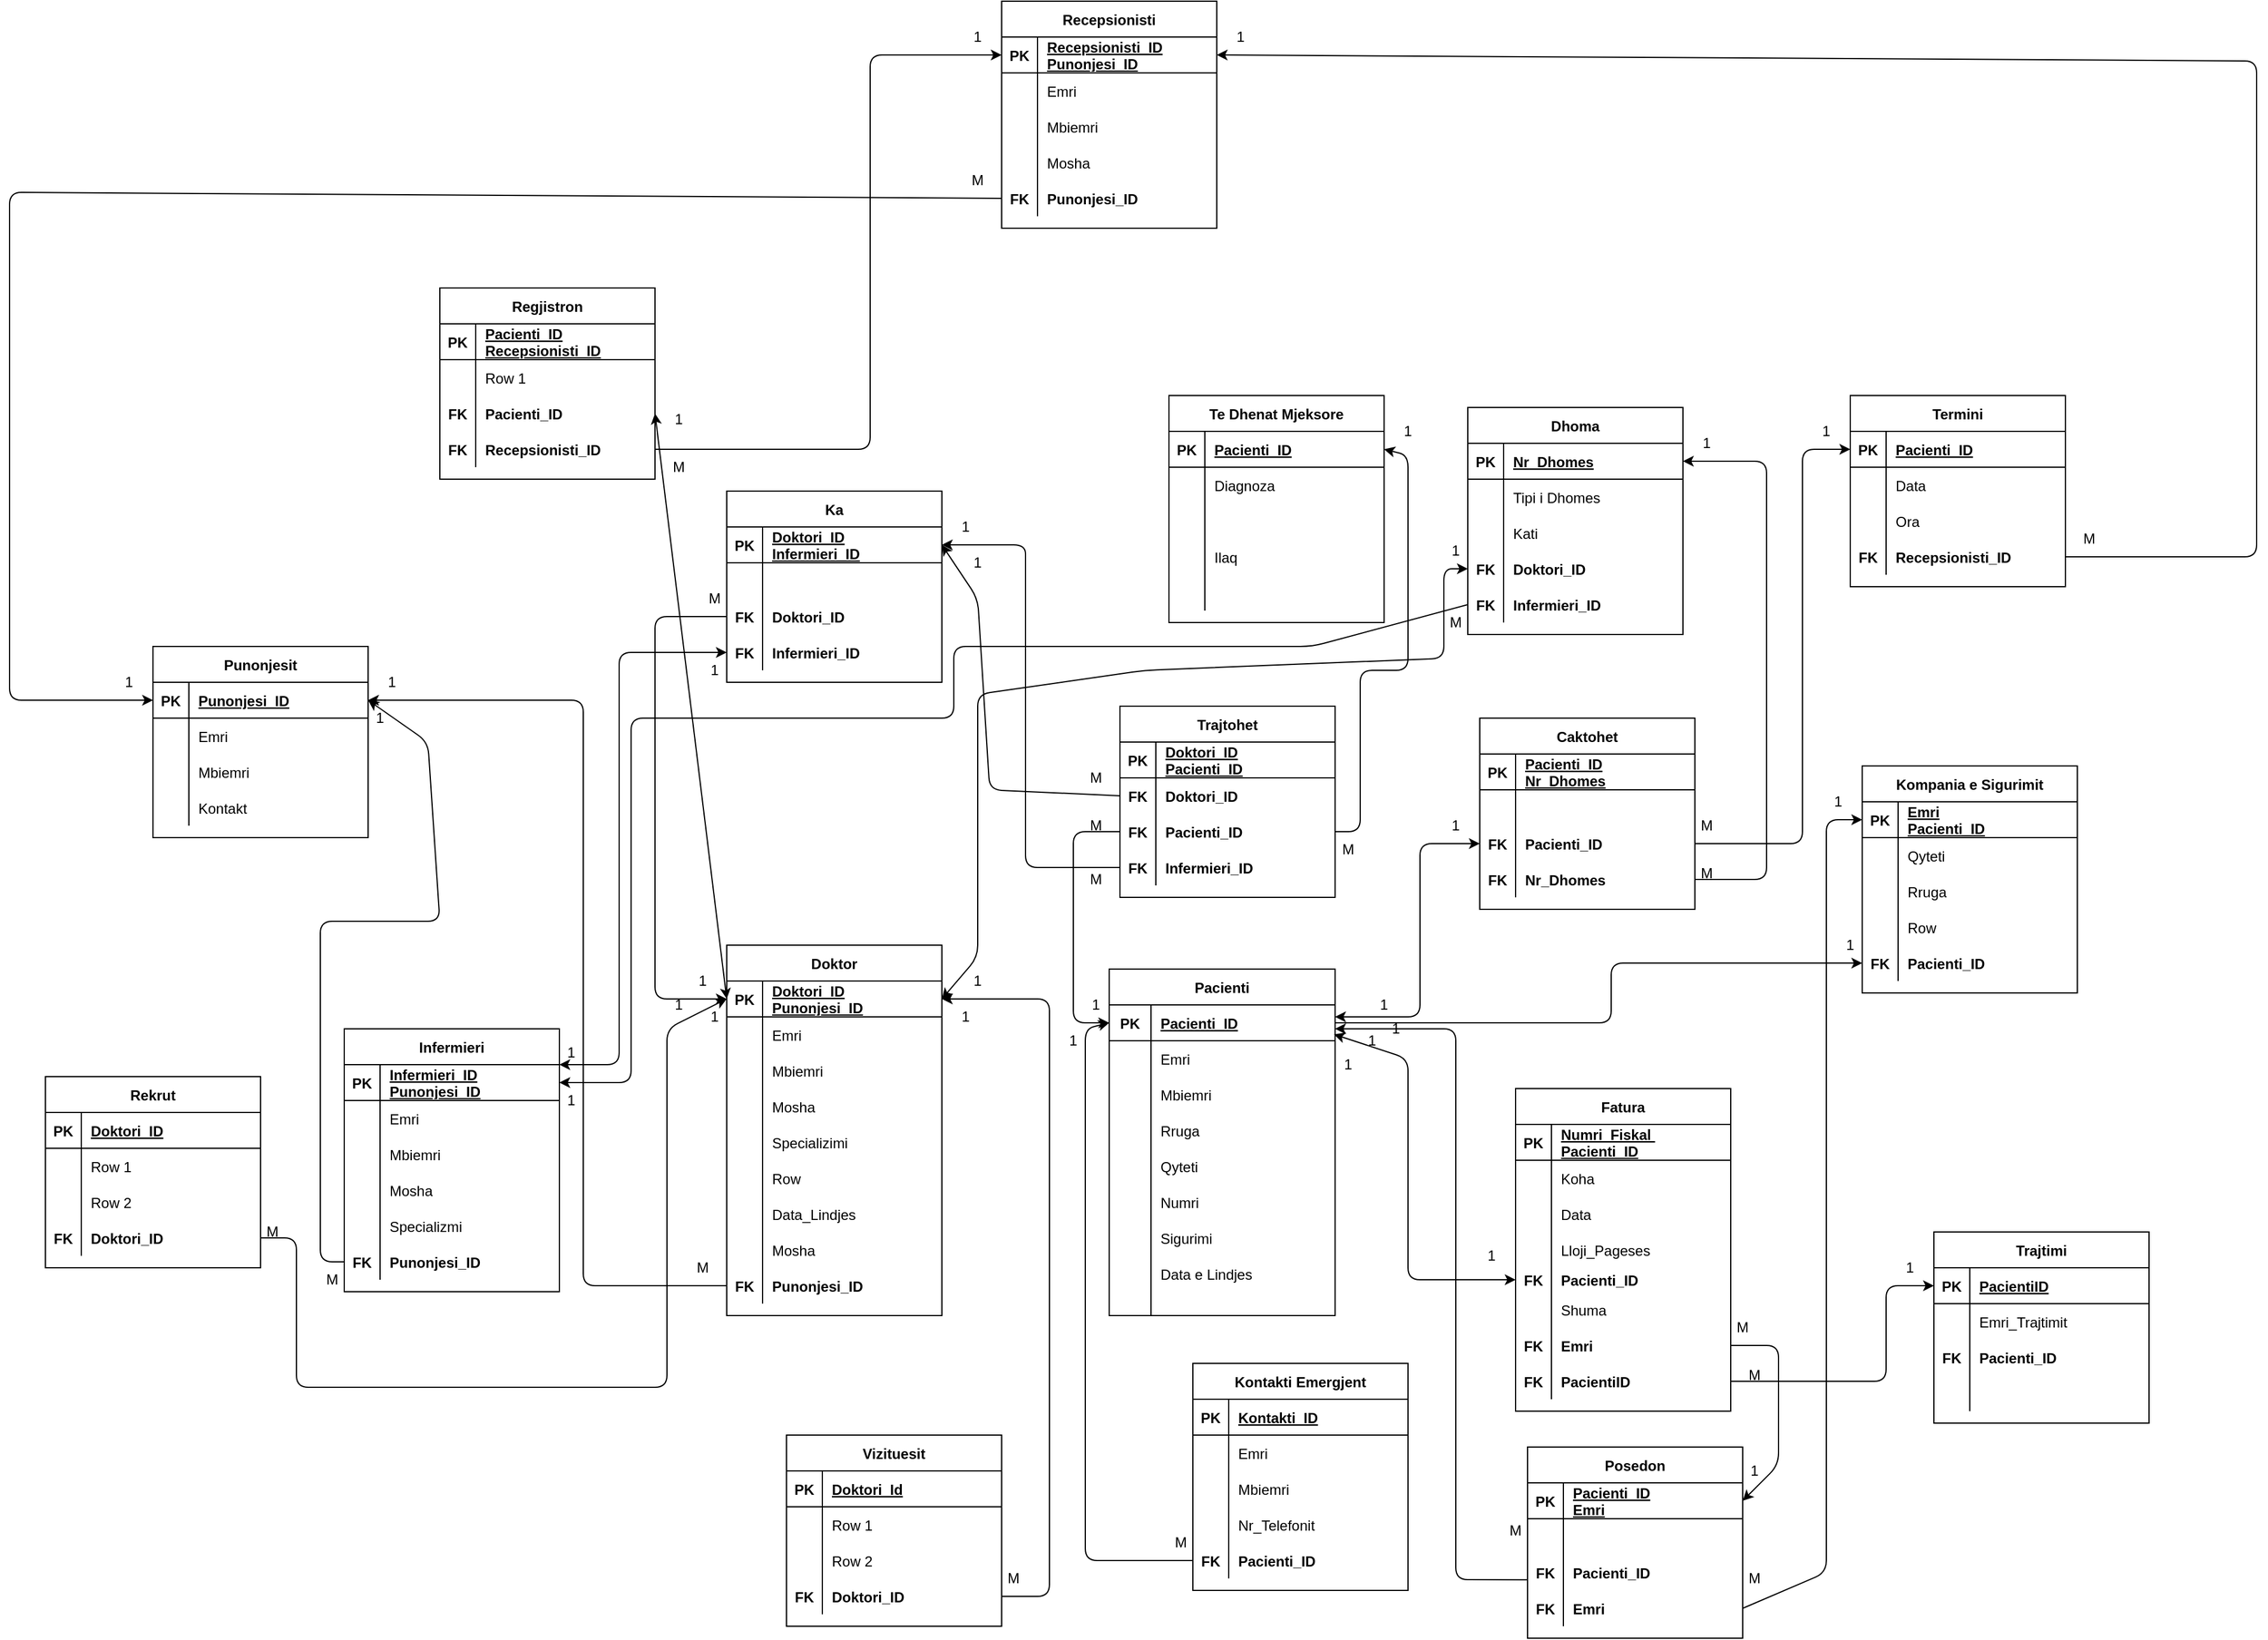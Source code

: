 <mxfile version="14.0.1" type="device"><diagram id="RgFAZkiHDBG1nA4L4uSo" name="Page-1"><mxGraphModel dx="2427" dy="-173" grid="1" gridSize="10" guides="1" tooltips="1" connect="1" arrows="1" fold="1" page="1" pageScale="1" pageWidth="850" pageHeight="1100" math="0" shadow="0"><root><mxCell id="0"/><mxCell id="1" parent="0"/><mxCell id="AaFHo3DwHsu5omWh2i8T-1" value="Pacienti" style="shape=table;startSize=30;container=1;collapsible=1;childLayout=tableLayout;fixedRows=1;rowLines=0;fontStyle=1;align=center;resizeLast=1;" parent="1" vertex="1"><mxGeometry x="160" y="2800" width="189" height="290" as="geometry"><mxRectangle x="300" y="30" width="60" height="30" as="alternateBounds"/></mxGeometry></mxCell><mxCell id="AaFHo3DwHsu5omWh2i8T-2" value="" style="shape=partialRectangle;collapsible=0;dropTarget=0;pointerEvents=0;fillColor=none;top=0;left=0;bottom=1;right=0;points=[[0,0.5],[1,0.5]];portConstraint=eastwest;" parent="AaFHo3DwHsu5omWh2i8T-1" vertex="1"><mxGeometry y="30" width="189" height="30" as="geometry"/></mxCell><mxCell id="AaFHo3DwHsu5omWh2i8T-3" value="PK" style="shape=partialRectangle;connectable=0;fillColor=none;top=0;left=0;bottom=0;right=0;fontStyle=1;overflow=hidden;" parent="AaFHo3DwHsu5omWh2i8T-2" vertex="1"><mxGeometry width="35" height="30" as="geometry"/></mxCell><mxCell id="AaFHo3DwHsu5omWh2i8T-4" value="Pacienti_ID" style="shape=partialRectangle;connectable=0;fillColor=none;top=0;left=0;bottom=0;right=0;align=left;spacingLeft=6;fontStyle=5;overflow=hidden;" parent="AaFHo3DwHsu5omWh2i8T-2" vertex="1"><mxGeometry x="35" width="154" height="30" as="geometry"/></mxCell><mxCell id="AaFHo3DwHsu5omWh2i8T-5" value="" style="shape=partialRectangle;collapsible=0;dropTarget=0;pointerEvents=0;fillColor=none;top=0;left=0;bottom=0;right=0;points=[[0,0.5],[1,0.5]];portConstraint=eastwest;" parent="AaFHo3DwHsu5omWh2i8T-1" vertex="1"><mxGeometry y="60" width="189" height="30" as="geometry"/></mxCell><mxCell id="AaFHo3DwHsu5omWh2i8T-6" value="" style="shape=partialRectangle;connectable=0;fillColor=none;top=0;left=0;bottom=0;right=0;editable=1;overflow=hidden;" parent="AaFHo3DwHsu5omWh2i8T-5" vertex="1"><mxGeometry width="35" height="30" as="geometry"/></mxCell><mxCell id="AaFHo3DwHsu5omWh2i8T-7" value="Emri" style="shape=partialRectangle;connectable=0;fillColor=none;top=0;left=0;bottom=0;right=0;align=left;spacingLeft=6;overflow=hidden;" parent="AaFHo3DwHsu5omWh2i8T-5" vertex="1"><mxGeometry x="35" width="154" height="30" as="geometry"/></mxCell><mxCell id="AaFHo3DwHsu5omWh2i8T-8" value="" style="shape=partialRectangle;collapsible=0;dropTarget=0;pointerEvents=0;fillColor=none;top=0;left=0;bottom=0;right=0;points=[[0,0.5],[1,0.5]];portConstraint=eastwest;" parent="AaFHo3DwHsu5omWh2i8T-1" vertex="1"><mxGeometry y="90" width="189" height="30" as="geometry"/></mxCell><mxCell id="AaFHo3DwHsu5omWh2i8T-9" value="" style="shape=partialRectangle;connectable=0;fillColor=none;top=0;left=0;bottom=0;right=0;editable=1;overflow=hidden;" parent="AaFHo3DwHsu5omWh2i8T-8" vertex="1"><mxGeometry width="35" height="30" as="geometry"/></mxCell><mxCell id="AaFHo3DwHsu5omWh2i8T-10" value="Mbiemri" style="shape=partialRectangle;connectable=0;fillColor=none;top=0;left=0;bottom=0;right=0;align=left;spacingLeft=6;overflow=hidden;" parent="AaFHo3DwHsu5omWh2i8T-8" vertex="1"><mxGeometry x="35" width="154" height="30" as="geometry"/></mxCell><mxCell id="AaFHo3DwHsu5omWh2i8T-28" value="" style="shape=partialRectangle;collapsible=0;dropTarget=0;pointerEvents=0;fillColor=none;top=0;left=0;bottom=0;right=0;points=[[0,0.5],[1,0.5]];portConstraint=eastwest;" parent="AaFHo3DwHsu5omWh2i8T-1" vertex="1"><mxGeometry y="120" width="189" height="30" as="geometry"/></mxCell><mxCell id="AaFHo3DwHsu5omWh2i8T-29" value="" style="shape=partialRectangle;connectable=0;fillColor=none;top=0;left=0;bottom=0;right=0;editable=1;overflow=hidden;" parent="AaFHo3DwHsu5omWh2i8T-28" vertex="1"><mxGeometry width="35" height="30" as="geometry"/></mxCell><mxCell id="AaFHo3DwHsu5omWh2i8T-30" value="Rruga " style="shape=partialRectangle;connectable=0;fillColor=none;top=0;left=0;bottom=0;right=0;align=left;spacingLeft=6;overflow=hidden;" parent="AaFHo3DwHsu5omWh2i8T-28" vertex="1"><mxGeometry x="35" width="154" height="30" as="geometry"/></mxCell><mxCell id="AaFHo3DwHsu5omWh2i8T-32" value="" style="shape=partialRectangle;collapsible=0;dropTarget=0;pointerEvents=0;fillColor=none;top=0;left=0;bottom=0;right=0;points=[[0,0.5],[1,0.5]];portConstraint=eastwest;" parent="AaFHo3DwHsu5omWh2i8T-1" vertex="1"><mxGeometry y="150" width="189" height="30" as="geometry"/></mxCell><mxCell id="AaFHo3DwHsu5omWh2i8T-33" value="" style="shape=partialRectangle;connectable=0;fillColor=none;top=0;left=0;bottom=0;right=0;editable=1;overflow=hidden;" parent="AaFHo3DwHsu5omWh2i8T-32" vertex="1"><mxGeometry width="35" height="30" as="geometry"/></mxCell><mxCell id="AaFHo3DwHsu5omWh2i8T-34" value="Qyteti" style="shape=partialRectangle;connectable=0;fillColor=none;top=0;left=0;bottom=0;right=0;align=left;spacingLeft=6;overflow=hidden;" parent="AaFHo3DwHsu5omWh2i8T-32" vertex="1"><mxGeometry x="35" width="154" height="30" as="geometry"/></mxCell><mxCell id="AaFHo3DwHsu5omWh2i8T-40" value="" style="shape=partialRectangle;collapsible=0;dropTarget=0;pointerEvents=0;fillColor=none;top=0;left=0;bottom=0;right=0;points=[[0,0.5],[1,0.5]];portConstraint=eastwest;" parent="AaFHo3DwHsu5omWh2i8T-1" vertex="1"><mxGeometry y="180" width="189" height="30" as="geometry"/></mxCell><mxCell id="AaFHo3DwHsu5omWh2i8T-41" value="" style="shape=partialRectangle;connectable=0;fillColor=none;top=0;left=0;bottom=0;right=0;editable=1;overflow=hidden;" parent="AaFHo3DwHsu5omWh2i8T-40" vertex="1"><mxGeometry width="35" height="30" as="geometry"/></mxCell><mxCell id="AaFHo3DwHsu5omWh2i8T-42" value="Numri" style="shape=partialRectangle;connectable=0;fillColor=none;top=0;left=0;bottom=0;right=0;align=left;spacingLeft=6;overflow=hidden;" parent="AaFHo3DwHsu5omWh2i8T-40" vertex="1"><mxGeometry x="35" width="154" height="30" as="geometry"/></mxCell><mxCell id="teCuUxgMC4DOxP-vQ85U-106" value="" style="shape=partialRectangle;collapsible=0;dropTarget=0;pointerEvents=0;fillColor=none;top=0;left=0;bottom=0;right=0;points=[[0,0.5],[1,0.5]];portConstraint=eastwest;" parent="AaFHo3DwHsu5omWh2i8T-1" vertex="1"><mxGeometry y="210" width="189" height="30" as="geometry"/></mxCell><mxCell id="teCuUxgMC4DOxP-vQ85U-107" value="" style="shape=partialRectangle;connectable=0;fillColor=none;top=0;left=0;bottom=0;right=0;editable=1;overflow=hidden;" parent="teCuUxgMC4DOxP-vQ85U-106" vertex="1"><mxGeometry width="35" height="30" as="geometry"/></mxCell><mxCell id="teCuUxgMC4DOxP-vQ85U-108" value="Sigurimi" style="shape=partialRectangle;connectable=0;fillColor=none;top=0;left=0;bottom=0;right=0;align=left;spacingLeft=6;overflow=hidden;" parent="teCuUxgMC4DOxP-vQ85U-106" vertex="1"><mxGeometry x="35" width="154" height="30" as="geometry"/></mxCell><mxCell id="AaFHo3DwHsu5omWh2i8T-44" value="" style="shape=partialRectangle;collapsible=0;dropTarget=0;pointerEvents=0;fillColor=none;top=0;left=0;bottom=0;right=0;points=[[0,0.5],[1,0.5]];portConstraint=eastwest;" parent="AaFHo3DwHsu5omWh2i8T-1" vertex="1"><mxGeometry y="240" width="189" height="30" as="geometry"/></mxCell><mxCell id="AaFHo3DwHsu5omWh2i8T-45" value="" style="shape=partialRectangle;connectable=0;fillColor=none;top=0;left=0;bottom=0;right=0;editable=1;overflow=hidden;" parent="AaFHo3DwHsu5omWh2i8T-44" vertex="1"><mxGeometry width="35" height="30" as="geometry"/></mxCell><mxCell id="AaFHo3DwHsu5omWh2i8T-46" value="Data e Lindjes" style="shape=partialRectangle;connectable=0;fillColor=none;top=0;left=0;bottom=0;right=0;align=left;spacingLeft=6;overflow=hidden;" parent="AaFHo3DwHsu5omWh2i8T-44" vertex="1"><mxGeometry x="35" width="154" height="30" as="geometry"/></mxCell><mxCell id="AaFHo3DwHsu5omWh2i8T-48" value="" style="shape=partialRectangle;collapsible=0;dropTarget=0;pointerEvents=0;fillColor=none;top=0;left=0;bottom=0;right=0;points=[[0,0.5],[1,0.5]];portConstraint=eastwest;" parent="AaFHo3DwHsu5omWh2i8T-1" vertex="1"><mxGeometry y="270" width="189" height="20" as="geometry"/></mxCell><mxCell id="AaFHo3DwHsu5omWh2i8T-49" value="" style="shape=partialRectangle;connectable=0;fillColor=none;top=0;left=0;bottom=0;right=0;editable=1;overflow=hidden;fontStyle=1" parent="AaFHo3DwHsu5omWh2i8T-48" vertex="1"><mxGeometry width="35" height="20" as="geometry"/></mxCell><mxCell id="AaFHo3DwHsu5omWh2i8T-50" value="" style="shape=partialRectangle;connectable=0;fillColor=none;top=0;left=0;bottom=0;right=0;align=left;spacingLeft=6;overflow=hidden;fontStyle=1" parent="AaFHo3DwHsu5omWh2i8T-48" vertex="1"><mxGeometry x="35" width="154" height="20" as="geometry"/></mxCell><mxCell id="AaFHo3DwHsu5omWh2i8T-51" value="Doktor" style="shape=table;startSize=30;container=1;collapsible=1;childLayout=tableLayout;fixedRows=1;rowLines=0;fontStyle=1;align=center;resizeLast=1;" parent="1" vertex="1"><mxGeometry x="-160" y="2780" width="180" height="310" as="geometry"/></mxCell><mxCell id="AaFHo3DwHsu5omWh2i8T-52" value="" style="shape=partialRectangle;collapsible=0;dropTarget=0;pointerEvents=0;fillColor=none;top=0;left=0;bottom=1;right=0;points=[[0,0.5],[1,0.5]];portConstraint=eastwest;" parent="AaFHo3DwHsu5omWh2i8T-51" vertex="1"><mxGeometry y="30" width="180" height="30" as="geometry"/></mxCell><mxCell id="AaFHo3DwHsu5omWh2i8T-53" value="PK" style="shape=partialRectangle;connectable=0;fillColor=none;top=0;left=0;bottom=0;right=0;fontStyle=1;overflow=hidden;" parent="AaFHo3DwHsu5omWh2i8T-52" vertex="1"><mxGeometry width="30" height="30" as="geometry"/></mxCell><mxCell id="AaFHo3DwHsu5omWh2i8T-54" value="Doktori_ID&#xa;Punonjesi_ID" style="shape=partialRectangle;connectable=0;fillColor=none;top=0;left=0;bottom=0;right=0;align=left;spacingLeft=6;fontStyle=5;overflow=hidden;" parent="AaFHo3DwHsu5omWh2i8T-52" vertex="1"><mxGeometry x="30" width="150" height="30" as="geometry"/></mxCell><mxCell id="AaFHo3DwHsu5omWh2i8T-55" value="" style="shape=partialRectangle;collapsible=0;dropTarget=0;pointerEvents=0;fillColor=none;top=0;left=0;bottom=0;right=0;points=[[0,0.5],[1,0.5]];portConstraint=eastwest;" parent="AaFHo3DwHsu5omWh2i8T-51" vertex="1"><mxGeometry y="60" width="180" height="30" as="geometry"/></mxCell><mxCell id="AaFHo3DwHsu5omWh2i8T-56" value="" style="shape=partialRectangle;connectable=0;fillColor=none;top=0;left=0;bottom=0;right=0;editable=1;overflow=hidden;" parent="AaFHo3DwHsu5omWh2i8T-55" vertex="1"><mxGeometry width="30" height="30" as="geometry"/></mxCell><mxCell id="AaFHo3DwHsu5omWh2i8T-57" value="Emri" style="shape=partialRectangle;connectable=0;fillColor=none;top=0;left=0;bottom=0;right=0;align=left;spacingLeft=6;overflow=hidden;" parent="AaFHo3DwHsu5omWh2i8T-55" vertex="1"><mxGeometry x="30" width="150" height="30" as="geometry"/></mxCell><mxCell id="AaFHo3DwHsu5omWh2i8T-58" value="" style="shape=partialRectangle;collapsible=0;dropTarget=0;pointerEvents=0;fillColor=none;top=0;left=0;bottom=0;right=0;points=[[0,0.5],[1,0.5]];portConstraint=eastwest;" parent="AaFHo3DwHsu5omWh2i8T-51" vertex="1"><mxGeometry y="90" width="180" height="30" as="geometry"/></mxCell><mxCell id="AaFHo3DwHsu5omWh2i8T-59" value="" style="shape=partialRectangle;connectable=0;fillColor=none;top=0;left=0;bottom=0;right=0;editable=1;overflow=hidden;" parent="AaFHo3DwHsu5omWh2i8T-58" vertex="1"><mxGeometry width="30" height="30" as="geometry"/></mxCell><mxCell id="AaFHo3DwHsu5omWh2i8T-60" value="Mbiemri" style="shape=partialRectangle;connectable=0;fillColor=none;top=0;left=0;bottom=0;right=0;align=left;spacingLeft=6;overflow=hidden;" parent="AaFHo3DwHsu5omWh2i8T-58" vertex="1"><mxGeometry x="30" width="150" height="30" as="geometry"/></mxCell><mxCell id="AaFHo3DwHsu5omWh2i8T-61" value="" style="shape=partialRectangle;collapsible=0;dropTarget=0;pointerEvents=0;fillColor=none;top=0;left=0;bottom=0;right=0;points=[[0,0.5],[1,0.5]];portConstraint=eastwest;" parent="AaFHo3DwHsu5omWh2i8T-51" vertex="1"><mxGeometry y="120" width="180" height="30" as="geometry"/></mxCell><mxCell id="AaFHo3DwHsu5omWh2i8T-62" value="" style="shape=partialRectangle;connectable=0;fillColor=none;top=0;left=0;bottom=0;right=0;editable=1;overflow=hidden;" parent="AaFHo3DwHsu5omWh2i8T-61" vertex="1"><mxGeometry width="30" height="30" as="geometry"/></mxCell><mxCell id="AaFHo3DwHsu5omWh2i8T-63" value="Mosha" style="shape=partialRectangle;connectable=0;fillColor=none;top=0;left=0;bottom=0;right=0;align=left;spacingLeft=6;overflow=hidden;" parent="AaFHo3DwHsu5omWh2i8T-61" vertex="1"><mxGeometry x="30" width="150" height="30" as="geometry"/></mxCell><mxCell id="AaFHo3DwHsu5omWh2i8T-116" value="" style="shape=partialRectangle;collapsible=0;dropTarget=0;pointerEvents=0;fillColor=none;top=0;left=0;bottom=0;right=0;points=[[0,0.5],[1,0.5]];portConstraint=eastwest;" parent="AaFHo3DwHsu5omWh2i8T-51" vertex="1"><mxGeometry y="150" width="180" height="30" as="geometry"/></mxCell><mxCell id="AaFHo3DwHsu5omWh2i8T-117" value="" style="shape=partialRectangle;connectable=0;fillColor=none;top=0;left=0;bottom=0;right=0;editable=1;overflow=hidden;" parent="AaFHo3DwHsu5omWh2i8T-116" vertex="1"><mxGeometry width="30" height="30" as="geometry"/></mxCell><mxCell id="AaFHo3DwHsu5omWh2i8T-118" value="Specializimi" style="shape=partialRectangle;connectable=0;fillColor=none;top=0;left=0;bottom=0;right=0;align=left;spacingLeft=6;overflow=hidden;" parent="AaFHo3DwHsu5omWh2i8T-116" vertex="1"><mxGeometry x="30" width="150" height="30" as="geometry"/></mxCell><mxCell id="AaFHo3DwHsu5omWh2i8T-120" value="" style="shape=partialRectangle;collapsible=0;dropTarget=0;pointerEvents=0;fillColor=none;top=0;left=0;bottom=0;right=0;points=[[0,0.5],[1,0.5]];portConstraint=eastwest;" parent="AaFHo3DwHsu5omWh2i8T-51" vertex="1"><mxGeometry y="180" width="180" height="30" as="geometry"/></mxCell><mxCell id="AaFHo3DwHsu5omWh2i8T-121" value="" style="shape=partialRectangle;connectable=0;fillColor=none;top=0;left=0;bottom=0;right=0;editable=1;overflow=hidden;" parent="AaFHo3DwHsu5omWh2i8T-120" vertex="1"><mxGeometry width="30" height="30" as="geometry"/></mxCell><mxCell id="AaFHo3DwHsu5omWh2i8T-122" value="Row" style="shape=partialRectangle;connectable=0;fillColor=none;top=0;left=0;bottom=0;right=0;align=left;spacingLeft=6;overflow=hidden;" parent="AaFHo3DwHsu5omWh2i8T-120" vertex="1"><mxGeometry x="30" width="150" height="30" as="geometry"/></mxCell><mxCell id="AaFHo3DwHsu5omWh2i8T-112" value="" style="shape=partialRectangle;collapsible=0;dropTarget=0;pointerEvents=0;fillColor=none;top=0;left=0;bottom=0;right=0;points=[[0,0.5],[1,0.5]];portConstraint=eastwest;" parent="AaFHo3DwHsu5omWh2i8T-51" vertex="1"><mxGeometry y="210" width="180" height="30" as="geometry"/></mxCell><mxCell id="AaFHo3DwHsu5omWh2i8T-113" value="" style="shape=partialRectangle;connectable=0;fillColor=none;top=0;left=0;bottom=0;right=0;editable=1;overflow=hidden;" parent="AaFHo3DwHsu5omWh2i8T-112" vertex="1"><mxGeometry width="30" height="30" as="geometry"/></mxCell><mxCell id="AaFHo3DwHsu5omWh2i8T-114" value="Data_Lindjes" style="shape=partialRectangle;connectable=0;fillColor=none;top=0;left=0;bottom=0;right=0;align=left;spacingLeft=6;overflow=hidden;" parent="AaFHo3DwHsu5omWh2i8T-112" vertex="1"><mxGeometry x="30" width="150" height="30" as="geometry"/></mxCell><mxCell id="AaFHo3DwHsu5omWh2i8T-124" value="" style="shape=partialRectangle;collapsible=0;dropTarget=0;pointerEvents=0;fillColor=none;top=0;left=0;bottom=0;right=0;points=[[0,0.5],[1,0.5]];portConstraint=eastwest;" parent="AaFHo3DwHsu5omWh2i8T-51" vertex="1"><mxGeometry y="240" width="180" height="30" as="geometry"/></mxCell><mxCell id="AaFHo3DwHsu5omWh2i8T-125" value="" style="shape=partialRectangle;connectable=0;fillColor=none;top=0;left=0;bottom=0;right=0;editable=1;overflow=hidden;" parent="AaFHo3DwHsu5omWh2i8T-124" vertex="1"><mxGeometry width="30" height="30" as="geometry"/></mxCell><mxCell id="AaFHo3DwHsu5omWh2i8T-126" value="Mosha" style="shape=partialRectangle;connectable=0;fillColor=none;top=0;left=0;bottom=0;right=0;align=left;spacingLeft=6;overflow=hidden;" parent="AaFHo3DwHsu5omWh2i8T-124" vertex="1"><mxGeometry x="30" width="150" height="30" as="geometry"/></mxCell><mxCell id="teCuUxgMC4DOxP-vQ85U-130" value="" style="shape=partialRectangle;collapsible=0;dropTarget=0;pointerEvents=0;fillColor=none;top=0;left=0;bottom=0;right=0;points=[[0,0.5],[1,0.5]];portConstraint=eastwest;" parent="AaFHo3DwHsu5omWh2i8T-51" vertex="1"><mxGeometry y="270" width="180" height="30" as="geometry"/></mxCell><mxCell id="teCuUxgMC4DOxP-vQ85U-131" value="FK" style="shape=partialRectangle;connectable=0;fillColor=none;top=0;left=0;bottom=0;right=0;editable=1;overflow=hidden;fontStyle=1" parent="teCuUxgMC4DOxP-vQ85U-130" vertex="1"><mxGeometry width="30" height="30" as="geometry"/></mxCell><mxCell id="teCuUxgMC4DOxP-vQ85U-132" value="Punonjesi_ID" style="shape=partialRectangle;connectable=0;fillColor=none;top=0;left=0;bottom=0;right=0;align=left;spacingLeft=6;overflow=hidden;fontStyle=1" parent="teCuUxgMC4DOxP-vQ85U-130" vertex="1"><mxGeometry x="30" width="150" height="30" as="geometry"/></mxCell><mxCell id="AaFHo3DwHsu5omWh2i8T-64" value="Fatura" style="shape=table;startSize=30;container=1;collapsible=1;childLayout=tableLayout;fixedRows=1;rowLines=0;fontStyle=1;align=center;resizeLast=1;" parent="1" vertex="1"><mxGeometry x="500" y="2900" width="180" height="270" as="geometry"/></mxCell><mxCell id="AaFHo3DwHsu5omWh2i8T-65" value="" style="shape=partialRectangle;collapsible=0;dropTarget=0;pointerEvents=0;fillColor=none;top=0;left=0;bottom=1;right=0;points=[[0,0.5],[1,0.5]];portConstraint=eastwest;" parent="AaFHo3DwHsu5omWh2i8T-64" vertex="1"><mxGeometry y="30" width="180" height="30" as="geometry"/></mxCell><mxCell id="AaFHo3DwHsu5omWh2i8T-66" value="PK" style="shape=partialRectangle;connectable=0;fillColor=none;top=0;left=0;bottom=0;right=0;fontStyle=1;overflow=hidden;" parent="AaFHo3DwHsu5omWh2i8T-65" vertex="1"><mxGeometry width="30" height="30" as="geometry"/></mxCell><mxCell id="AaFHo3DwHsu5omWh2i8T-67" value="Numri_Fiskal &#xa;Pacienti_ID" style="shape=partialRectangle;connectable=0;fillColor=none;top=0;left=0;bottom=0;right=0;align=left;spacingLeft=6;fontStyle=5;overflow=hidden;" parent="AaFHo3DwHsu5omWh2i8T-65" vertex="1"><mxGeometry x="30" width="150" height="30" as="geometry"/></mxCell><mxCell id="AaFHo3DwHsu5omWh2i8T-68" value="" style="shape=partialRectangle;collapsible=0;dropTarget=0;pointerEvents=0;fillColor=none;top=0;left=0;bottom=0;right=0;points=[[0,0.5],[1,0.5]];portConstraint=eastwest;" parent="AaFHo3DwHsu5omWh2i8T-64" vertex="1"><mxGeometry y="60" width="180" height="30" as="geometry"/></mxCell><mxCell id="AaFHo3DwHsu5omWh2i8T-69" value="" style="shape=partialRectangle;connectable=0;fillColor=none;top=0;left=0;bottom=0;right=0;editable=1;overflow=hidden;" parent="AaFHo3DwHsu5omWh2i8T-68" vertex="1"><mxGeometry width="30" height="30" as="geometry"/></mxCell><mxCell id="AaFHo3DwHsu5omWh2i8T-70" value="Koha" style="shape=partialRectangle;connectable=0;fillColor=none;top=0;left=0;bottom=0;right=0;align=left;spacingLeft=6;overflow=hidden;" parent="AaFHo3DwHsu5omWh2i8T-68" vertex="1"><mxGeometry x="30" width="150" height="30" as="geometry"/></mxCell><mxCell id="AaFHo3DwHsu5omWh2i8T-71" value="" style="shape=partialRectangle;collapsible=0;dropTarget=0;pointerEvents=0;fillColor=none;top=0;left=0;bottom=0;right=0;points=[[0,0.5],[1,0.5]];portConstraint=eastwest;" parent="AaFHo3DwHsu5omWh2i8T-64" vertex="1"><mxGeometry y="90" width="180" height="30" as="geometry"/></mxCell><mxCell id="AaFHo3DwHsu5omWh2i8T-72" value="" style="shape=partialRectangle;connectable=0;fillColor=none;top=0;left=0;bottom=0;right=0;editable=1;overflow=hidden;" parent="AaFHo3DwHsu5omWh2i8T-71" vertex="1"><mxGeometry width="30" height="30" as="geometry"/></mxCell><mxCell id="AaFHo3DwHsu5omWh2i8T-73" value="Data" style="shape=partialRectangle;connectable=0;fillColor=none;top=0;left=0;bottom=0;right=0;align=left;spacingLeft=6;overflow=hidden;" parent="AaFHo3DwHsu5omWh2i8T-71" vertex="1"><mxGeometry x="30" width="150" height="30" as="geometry"/></mxCell><mxCell id="AaFHo3DwHsu5omWh2i8T-82" value="" style="shape=partialRectangle;collapsible=0;dropTarget=0;pointerEvents=0;fillColor=none;top=0;left=0;bottom=0;right=0;points=[[0,0.5],[1,0.5]];portConstraint=eastwest;" parent="AaFHo3DwHsu5omWh2i8T-64" vertex="1"><mxGeometry y="120" width="180" height="30" as="geometry"/></mxCell><mxCell id="AaFHo3DwHsu5omWh2i8T-83" value="" style="shape=partialRectangle;connectable=0;fillColor=none;top=0;left=0;bottom=0;right=0;editable=1;overflow=hidden;" parent="AaFHo3DwHsu5omWh2i8T-82" vertex="1"><mxGeometry width="30" height="30" as="geometry"/></mxCell><mxCell id="AaFHo3DwHsu5omWh2i8T-84" value="Lloji_Pageses" style="shape=partialRectangle;connectable=0;fillColor=none;top=0;left=0;bottom=0;right=0;align=left;spacingLeft=6;overflow=hidden;" parent="AaFHo3DwHsu5omWh2i8T-82" vertex="1"><mxGeometry x="30" width="150" height="30" as="geometry"/></mxCell><mxCell id="AaFHo3DwHsu5omWh2i8T-74" value="" style="shape=partialRectangle;collapsible=0;dropTarget=0;pointerEvents=0;fillColor=none;top=0;left=0;bottom=0;right=0;points=[[0,0.5],[1,0.5]];portConstraint=eastwest;" parent="AaFHo3DwHsu5omWh2i8T-64" vertex="1"><mxGeometry y="150" width="180" height="20" as="geometry"/></mxCell><mxCell id="AaFHo3DwHsu5omWh2i8T-75" value="FK" style="shape=partialRectangle;connectable=0;fillColor=none;top=0;left=0;bottom=0;right=0;editable=1;overflow=hidden;fontStyle=1" parent="AaFHo3DwHsu5omWh2i8T-74" vertex="1"><mxGeometry width="30" height="20" as="geometry"/></mxCell><mxCell id="AaFHo3DwHsu5omWh2i8T-76" value="Pacienti_ID" style="shape=partialRectangle;connectable=0;fillColor=none;top=0;left=0;bottom=0;right=0;align=left;spacingLeft=6;overflow=hidden;fontStyle=1" parent="AaFHo3DwHsu5omWh2i8T-74" vertex="1"><mxGeometry x="30" width="150" height="20" as="geometry"/></mxCell><mxCell id="Vt0bHgYUxriLbb83Ja9C-3" value="" style="shape=partialRectangle;collapsible=0;dropTarget=0;pointerEvents=0;fillColor=none;top=0;left=0;bottom=0;right=0;points=[[0,0.5],[1,0.5]];portConstraint=eastwest;" parent="AaFHo3DwHsu5omWh2i8T-64" vertex="1"><mxGeometry y="170" width="180" height="30" as="geometry"/></mxCell><mxCell id="Vt0bHgYUxriLbb83Ja9C-4" value="" style="shape=partialRectangle;connectable=0;fillColor=none;top=0;left=0;bottom=0;right=0;editable=1;overflow=hidden;" parent="Vt0bHgYUxriLbb83Ja9C-3" vertex="1"><mxGeometry width="30" height="30" as="geometry"/></mxCell><mxCell id="Vt0bHgYUxriLbb83Ja9C-5" value="Shuma" style="shape=partialRectangle;connectable=0;fillColor=none;top=0;left=0;bottom=0;right=0;align=left;spacingLeft=6;overflow=hidden;" parent="Vt0bHgYUxriLbb83Ja9C-3" vertex="1"><mxGeometry x="30" width="150" height="30" as="geometry"/></mxCell><mxCell id="Vt0bHgYUxriLbb83Ja9C-78" value="" style="shape=partialRectangle;collapsible=0;dropTarget=0;pointerEvents=0;fillColor=none;top=0;left=0;bottom=0;right=0;points=[[0,0.5],[1,0.5]];portConstraint=eastwest;" parent="AaFHo3DwHsu5omWh2i8T-64" vertex="1"><mxGeometry y="200" width="180" height="30" as="geometry"/></mxCell><mxCell id="Vt0bHgYUxriLbb83Ja9C-79" value="FK" style="shape=partialRectangle;connectable=0;fillColor=none;top=0;left=0;bottom=0;right=0;editable=1;overflow=hidden;fontStyle=1" parent="Vt0bHgYUxriLbb83Ja9C-78" vertex="1"><mxGeometry width="30" height="30" as="geometry"/></mxCell><mxCell id="Vt0bHgYUxriLbb83Ja9C-80" value="Emri" style="shape=partialRectangle;connectable=0;fillColor=none;top=0;left=0;bottom=0;right=0;align=left;spacingLeft=6;overflow=hidden;fontStyle=1" parent="Vt0bHgYUxriLbb83Ja9C-78" vertex="1"><mxGeometry x="30" width="150" height="30" as="geometry"/></mxCell><mxCell id="ropvuZ9ba6bWA-_1t1LV-5" value="" style="shape=partialRectangle;collapsible=0;dropTarget=0;pointerEvents=0;fillColor=none;top=0;left=0;bottom=0;right=0;points=[[0,0.5],[1,0.5]];portConstraint=eastwest;" parent="AaFHo3DwHsu5omWh2i8T-64" vertex="1"><mxGeometry y="230" width="180" height="30" as="geometry"/></mxCell><mxCell id="ropvuZ9ba6bWA-_1t1LV-6" value="FK" style="shape=partialRectangle;connectable=0;fillColor=none;top=0;left=0;bottom=0;right=0;editable=1;overflow=hidden;fontStyle=1" parent="ropvuZ9ba6bWA-_1t1LV-5" vertex="1"><mxGeometry width="30" height="30" as="geometry"/></mxCell><mxCell id="ropvuZ9ba6bWA-_1t1LV-7" value="PacientiID" style="shape=partialRectangle;connectable=0;fillColor=none;top=0;left=0;bottom=0;right=0;align=left;spacingLeft=6;overflow=hidden;fontStyle=1" parent="ropvuZ9ba6bWA-_1t1LV-5" vertex="1"><mxGeometry x="30" width="150" height="30" as="geometry"/></mxCell><mxCell id="AaFHo3DwHsu5omWh2i8T-85" value="Termini" style="shape=table;startSize=30;container=1;collapsible=1;childLayout=tableLayout;fixedRows=1;rowLines=0;fontStyle=1;align=center;resizeLast=1;" parent="1" vertex="1"><mxGeometry x="780" y="2320" width="180" height="160" as="geometry"/></mxCell><mxCell id="AaFHo3DwHsu5omWh2i8T-86" value="" style="shape=partialRectangle;collapsible=0;dropTarget=0;pointerEvents=0;fillColor=none;top=0;left=0;bottom=1;right=0;points=[[0,0.5],[1,0.5]];portConstraint=eastwest;" parent="AaFHo3DwHsu5omWh2i8T-85" vertex="1"><mxGeometry y="30" width="180" height="30" as="geometry"/></mxCell><mxCell id="AaFHo3DwHsu5omWh2i8T-87" value="PK" style="shape=partialRectangle;connectable=0;fillColor=none;top=0;left=0;bottom=0;right=0;fontStyle=1;overflow=hidden;" parent="AaFHo3DwHsu5omWh2i8T-86" vertex="1"><mxGeometry width="30" height="30" as="geometry"/></mxCell><mxCell id="AaFHo3DwHsu5omWh2i8T-88" value="Pacienti_ID" style="shape=partialRectangle;connectable=0;fillColor=none;top=0;left=0;bottom=0;right=0;align=left;spacingLeft=6;fontStyle=5;overflow=hidden;" parent="AaFHo3DwHsu5omWh2i8T-86" vertex="1"><mxGeometry x="30" width="150" height="30" as="geometry"/></mxCell><mxCell id="AaFHo3DwHsu5omWh2i8T-89" value="" style="shape=partialRectangle;collapsible=0;dropTarget=0;pointerEvents=0;fillColor=none;top=0;left=0;bottom=0;right=0;points=[[0,0.5],[1,0.5]];portConstraint=eastwest;" parent="AaFHo3DwHsu5omWh2i8T-85" vertex="1"><mxGeometry y="60" width="180" height="30" as="geometry"/></mxCell><mxCell id="AaFHo3DwHsu5omWh2i8T-90" value="" style="shape=partialRectangle;connectable=0;fillColor=none;top=0;left=0;bottom=0;right=0;editable=1;overflow=hidden;" parent="AaFHo3DwHsu5omWh2i8T-89" vertex="1"><mxGeometry width="30" height="30" as="geometry"/></mxCell><mxCell id="AaFHo3DwHsu5omWh2i8T-91" value="Data" style="shape=partialRectangle;connectable=0;fillColor=none;top=0;left=0;bottom=0;right=0;align=left;spacingLeft=6;overflow=hidden;" parent="AaFHo3DwHsu5omWh2i8T-89" vertex="1"><mxGeometry x="30" width="150" height="30" as="geometry"/></mxCell><mxCell id="AaFHo3DwHsu5omWh2i8T-92" value="" style="shape=partialRectangle;collapsible=0;dropTarget=0;pointerEvents=0;fillColor=none;top=0;left=0;bottom=0;right=0;points=[[0,0.5],[1,0.5]];portConstraint=eastwest;" parent="AaFHo3DwHsu5omWh2i8T-85" vertex="1"><mxGeometry y="90" width="180" height="30" as="geometry"/></mxCell><mxCell id="AaFHo3DwHsu5omWh2i8T-93" value="" style="shape=partialRectangle;connectable=0;fillColor=none;top=0;left=0;bottom=0;right=0;editable=1;overflow=hidden;" parent="AaFHo3DwHsu5omWh2i8T-92" vertex="1"><mxGeometry width="30" height="30" as="geometry"/></mxCell><mxCell id="AaFHo3DwHsu5omWh2i8T-94" value="Ora" style="shape=partialRectangle;connectable=0;fillColor=none;top=0;left=0;bottom=0;right=0;align=left;spacingLeft=6;overflow=hidden;" parent="AaFHo3DwHsu5omWh2i8T-92" vertex="1"><mxGeometry x="30" width="150" height="30" as="geometry"/></mxCell><mxCell id="AaFHo3DwHsu5omWh2i8T-95" value="" style="shape=partialRectangle;collapsible=0;dropTarget=0;pointerEvents=0;fillColor=none;top=0;left=0;bottom=0;right=0;points=[[0,0.5],[1,0.5]];portConstraint=eastwest;" parent="AaFHo3DwHsu5omWh2i8T-85" vertex="1"><mxGeometry y="120" width="180" height="30" as="geometry"/></mxCell><mxCell id="AaFHo3DwHsu5omWh2i8T-96" value="FK" style="shape=partialRectangle;connectable=0;fillColor=none;top=0;left=0;bottom=0;right=0;editable=1;overflow=hidden;fontStyle=1" parent="AaFHo3DwHsu5omWh2i8T-95" vertex="1"><mxGeometry width="30" height="30" as="geometry"/></mxCell><mxCell id="AaFHo3DwHsu5omWh2i8T-97" value="Recepsionisti_ID" style="shape=partialRectangle;connectable=0;fillColor=none;top=0;left=0;bottom=0;right=0;align=left;spacingLeft=6;overflow=hidden;fontStyle=1" parent="AaFHo3DwHsu5omWh2i8T-95" vertex="1"><mxGeometry x="30" width="150" height="30" as="geometry"/></mxCell><mxCell id="AaFHo3DwHsu5omWh2i8T-98" value="Trajtimi" style="shape=table;startSize=30;container=1;collapsible=1;childLayout=tableLayout;fixedRows=1;rowLines=0;fontStyle=1;align=center;resizeLast=1;" parent="1" vertex="1"><mxGeometry x="850" y="3020" width="180" height="160" as="geometry"/></mxCell><mxCell id="AaFHo3DwHsu5omWh2i8T-99" value="" style="shape=partialRectangle;collapsible=0;dropTarget=0;pointerEvents=0;fillColor=none;top=0;left=0;bottom=1;right=0;points=[[0,0.5],[1,0.5]];portConstraint=eastwest;" parent="AaFHo3DwHsu5omWh2i8T-98" vertex="1"><mxGeometry y="30" width="180" height="30" as="geometry"/></mxCell><mxCell id="AaFHo3DwHsu5omWh2i8T-100" value="PK" style="shape=partialRectangle;connectable=0;fillColor=none;top=0;left=0;bottom=0;right=0;fontStyle=1;overflow=hidden;" parent="AaFHo3DwHsu5omWh2i8T-99" vertex="1"><mxGeometry width="30" height="30" as="geometry"/></mxCell><mxCell id="AaFHo3DwHsu5omWh2i8T-101" value="PacientiID" style="shape=partialRectangle;connectable=0;fillColor=none;top=0;left=0;bottom=0;right=0;align=left;spacingLeft=6;fontStyle=5;overflow=hidden;" parent="AaFHo3DwHsu5omWh2i8T-99" vertex="1"><mxGeometry x="30" width="150" height="30" as="geometry"/></mxCell><mxCell id="AaFHo3DwHsu5omWh2i8T-102" value="" style="shape=partialRectangle;collapsible=0;dropTarget=0;pointerEvents=0;fillColor=none;top=0;left=0;bottom=0;right=0;points=[[0,0.5],[1,0.5]];portConstraint=eastwest;" parent="AaFHo3DwHsu5omWh2i8T-98" vertex="1"><mxGeometry y="60" width="180" height="30" as="geometry"/></mxCell><mxCell id="AaFHo3DwHsu5omWh2i8T-103" value="" style="shape=partialRectangle;connectable=0;fillColor=none;top=0;left=0;bottom=0;right=0;editable=1;overflow=hidden;" parent="AaFHo3DwHsu5omWh2i8T-102" vertex="1"><mxGeometry width="30" height="30" as="geometry"/></mxCell><mxCell id="AaFHo3DwHsu5omWh2i8T-104" value="Emri_Trajtimit" style="shape=partialRectangle;connectable=0;fillColor=none;top=0;left=0;bottom=0;right=0;align=left;spacingLeft=6;overflow=hidden;" parent="AaFHo3DwHsu5omWh2i8T-102" vertex="1"><mxGeometry x="30" width="150" height="30" as="geometry"/></mxCell><mxCell id="AaFHo3DwHsu5omWh2i8T-105" value="" style="shape=partialRectangle;collapsible=0;dropTarget=0;pointerEvents=0;fillColor=none;top=0;left=0;bottom=0;right=0;points=[[0,0.5],[1,0.5]];portConstraint=eastwest;" parent="AaFHo3DwHsu5omWh2i8T-98" vertex="1"><mxGeometry y="90" width="180" height="30" as="geometry"/></mxCell><mxCell id="AaFHo3DwHsu5omWh2i8T-106" value="FK" style="shape=partialRectangle;connectable=0;fillColor=none;top=0;left=0;bottom=0;right=0;editable=1;overflow=hidden;fontStyle=1" parent="AaFHo3DwHsu5omWh2i8T-105" vertex="1"><mxGeometry width="30" height="30" as="geometry"/></mxCell><mxCell id="AaFHo3DwHsu5omWh2i8T-107" value="Pacienti_ID" style="shape=partialRectangle;connectable=0;fillColor=none;top=0;left=0;bottom=0;right=0;align=left;spacingLeft=6;overflow=hidden;fontStyle=1" parent="AaFHo3DwHsu5omWh2i8T-105" vertex="1"><mxGeometry x="30" width="150" height="30" as="geometry"/></mxCell><mxCell id="AaFHo3DwHsu5omWh2i8T-108" value="" style="shape=partialRectangle;collapsible=0;dropTarget=0;pointerEvents=0;fillColor=none;top=0;left=0;bottom=0;right=0;points=[[0,0.5],[1,0.5]];portConstraint=eastwest;" parent="AaFHo3DwHsu5omWh2i8T-98" vertex="1"><mxGeometry y="120" width="180" height="30" as="geometry"/></mxCell><mxCell id="AaFHo3DwHsu5omWh2i8T-109" value="" style="shape=partialRectangle;connectable=0;fillColor=none;top=0;left=0;bottom=0;right=0;editable=1;overflow=hidden;fontStyle=1" parent="AaFHo3DwHsu5omWh2i8T-108" vertex="1"><mxGeometry width="30" height="30" as="geometry"/></mxCell><mxCell id="AaFHo3DwHsu5omWh2i8T-110" value="" style="shape=partialRectangle;connectable=0;fillColor=none;top=0;left=0;bottom=0;right=0;align=left;spacingLeft=6;overflow=hidden;fontStyle=1" parent="AaFHo3DwHsu5omWh2i8T-108" vertex="1"><mxGeometry x="30" width="150" height="30" as="geometry"/></mxCell><mxCell id="AaFHo3DwHsu5omWh2i8T-131" value="Kompania e Sigurimit" style="shape=table;startSize=30;container=1;collapsible=1;childLayout=tableLayout;fixedRows=1;rowLines=0;fontStyle=1;align=center;resizeLast=1;" parent="1" vertex="1"><mxGeometry x="790" y="2630" width="180" height="190" as="geometry"/></mxCell><mxCell id="AaFHo3DwHsu5omWh2i8T-132" value="" style="shape=partialRectangle;collapsible=0;dropTarget=0;pointerEvents=0;fillColor=none;top=0;left=0;bottom=1;right=0;points=[[0,0.5],[1,0.5]];portConstraint=eastwest;" parent="AaFHo3DwHsu5omWh2i8T-131" vertex="1"><mxGeometry y="30" width="180" height="30" as="geometry"/></mxCell><mxCell id="AaFHo3DwHsu5omWh2i8T-133" value="PK" style="shape=partialRectangle;connectable=0;fillColor=none;top=0;left=0;bottom=0;right=0;fontStyle=1;overflow=hidden;" parent="AaFHo3DwHsu5omWh2i8T-132" vertex="1"><mxGeometry width="30" height="30" as="geometry"/></mxCell><mxCell id="AaFHo3DwHsu5omWh2i8T-134" value="Emri&#xa;Pacienti_ID" style="shape=partialRectangle;connectable=0;fillColor=none;top=0;left=0;bottom=0;right=0;align=left;spacingLeft=6;fontStyle=5;overflow=hidden;" parent="AaFHo3DwHsu5omWh2i8T-132" vertex="1"><mxGeometry x="30" width="150" height="30" as="geometry"/></mxCell><mxCell id="AaFHo3DwHsu5omWh2i8T-135" value="" style="shape=partialRectangle;collapsible=0;dropTarget=0;pointerEvents=0;fillColor=none;top=0;left=0;bottom=0;right=0;points=[[0,0.5],[1,0.5]];portConstraint=eastwest;" parent="AaFHo3DwHsu5omWh2i8T-131" vertex="1"><mxGeometry y="60" width="180" height="30" as="geometry"/></mxCell><mxCell id="AaFHo3DwHsu5omWh2i8T-136" value="" style="shape=partialRectangle;connectable=0;fillColor=none;top=0;left=0;bottom=0;right=0;editable=1;overflow=hidden;" parent="AaFHo3DwHsu5omWh2i8T-135" vertex="1"><mxGeometry width="30" height="30" as="geometry"/></mxCell><mxCell id="AaFHo3DwHsu5omWh2i8T-137" value="Qyteti" style="shape=partialRectangle;connectable=0;fillColor=none;top=0;left=0;bottom=0;right=0;align=left;spacingLeft=6;overflow=hidden;" parent="AaFHo3DwHsu5omWh2i8T-135" vertex="1"><mxGeometry x="30" width="150" height="30" as="geometry"/></mxCell><mxCell id="AaFHo3DwHsu5omWh2i8T-138" value="" style="shape=partialRectangle;collapsible=0;dropTarget=0;pointerEvents=0;fillColor=none;top=0;left=0;bottom=0;right=0;points=[[0,0.5],[1,0.5]];portConstraint=eastwest;" parent="AaFHo3DwHsu5omWh2i8T-131" vertex="1"><mxGeometry y="90" width="180" height="30" as="geometry"/></mxCell><mxCell id="AaFHo3DwHsu5omWh2i8T-139" value="" style="shape=partialRectangle;connectable=0;fillColor=none;top=0;left=0;bottom=0;right=0;editable=1;overflow=hidden;" parent="AaFHo3DwHsu5omWh2i8T-138" vertex="1"><mxGeometry width="30" height="30" as="geometry"/></mxCell><mxCell id="AaFHo3DwHsu5omWh2i8T-140" value="Rruga" style="shape=partialRectangle;connectable=0;fillColor=none;top=0;left=0;bottom=0;right=0;align=left;spacingLeft=6;overflow=hidden;" parent="AaFHo3DwHsu5omWh2i8T-138" vertex="1"><mxGeometry x="30" width="150" height="30" as="geometry"/></mxCell><mxCell id="teCuUxgMC4DOxP-vQ85U-114" value="" style="shape=partialRectangle;collapsible=0;dropTarget=0;pointerEvents=0;fillColor=none;top=0;left=0;bottom=0;right=0;points=[[0,0.5],[1,0.5]];portConstraint=eastwest;" parent="AaFHo3DwHsu5omWh2i8T-131" vertex="1"><mxGeometry y="120" width="180" height="30" as="geometry"/></mxCell><mxCell id="teCuUxgMC4DOxP-vQ85U-115" value="" style="shape=partialRectangle;connectable=0;fillColor=none;top=0;left=0;bottom=0;right=0;editable=1;overflow=hidden;" parent="teCuUxgMC4DOxP-vQ85U-114" vertex="1"><mxGeometry width="30" height="30" as="geometry"/></mxCell><mxCell id="teCuUxgMC4DOxP-vQ85U-116" value="Row" style="shape=partialRectangle;connectable=0;fillColor=none;top=0;left=0;bottom=0;right=0;align=left;spacingLeft=6;overflow=hidden;" parent="teCuUxgMC4DOxP-vQ85U-114" vertex="1"><mxGeometry x="30" width="150" height="30" as="geometry"/></mxCell><mxCell id="AaFHo3DwHsu5omWh2i8T-141" value="" style="shape=partialRectangle;collapsible=0;dropTarget=0;pointerEvents=0;fillColor=none;top=0;left=0;bottom=0;right=0;points=[[0,0.5],[1,0.5]];portConstraint=eastwest;" parent="AaFHo3DwHsu5omWh2i8T-131" vertex="1"><mxGeometry y="150" width="180" height="30" as="geometry"/></mxCell><mxCell id="AaFHo3DwHsu5omWh2i8T-142" value="FK" style="shape=partialRectangle;connectable=0;fillColor=none;top=0;left=0;bottom=0;right=0;editable=1;overflow=hidden;fontStyle=1" parent="AaFHo3DwHsu5omWh2i8T-141" vertex="1"><mxGeometry width="30" height="30" as="geometry"/></mxCell><mxCell id="AaFHo3DwHsu5omWh2i8T-143" value="Pacienti_ID" style="shape=partialRectangle;connectable=0;fillColor=none;top=0;left=0;bottom=0;right=0;align=left;spacingLeft=6;overflow=hidden;fontStyle=1" parent="AaFHo3DwHsu5omWh2i8T-141" vertex="1"><mxGeometry x="30" width="150" height="30" as="geometry"/></mxCell><mxCell id="AaFHo3DwHsu5omWh2i8T-157" value="Punonjesit" style="shape=table;startSize=30;container=1;collapsible=1;childLayout=tableLayout;fixedRows=1;rowLines=0;fontStyle=1;align=center;resizeLast=1;" parent="1" vertex="1"><mxGeometry x="-640" y="2530" width="180" height="160" as="geometry"/></mxCell><mxCell id="AaFHo3DwHsu5omWh2i8T-158" value="" style="shape=partialRectangle;collapsible=0;dropTarget=0;pointerEvents=0;fillColor=none;top=0;left=0;bottom=1;right=0;points=[[0,0.5],[1,0.5]];portConstraint=eastwest;" parent="AaFHo3DwHsu5omWh2i8T-157" vertex="1"><mxGeometry y="30" width="180" height="30" as="geometry"/></mxCell><mxCell id="AaFHo3DwHsu5omWh2i8T-159" value="PK" style="shape=partialRectangle;connectable=0;fillColor=none;top=0;left=0;bottom=0;right=0;fontStyle=1;overflow=hidden;" parent="AaFHo3DwHsu5omWh2i8T-158" vertex="1"><mxGeometry width="30" height="30" as="geometry"/></mxCell><mxCell id="AaFHo3DwHsu5omWh2i8T-160" value="Punonjesi_ID" style="shape=partialRectangle;connectable=0;fillColor=none;top=0;left=0;bottom=0;right=0;align=left;spacingLeft=6;fontStyle=5;overflow=hidden;" parent="AaFHo3DwHsu5omWh2i8T-158" vertex="1"><mxGeometry x="30" width="150" height="30" as="geometry"/></mxCell><mxCell id="AaFHo3DwHsu5omWh2i8T-161" value="" style="shape=partialRectangle;collapsible=0;dropTarget=0;pointerEvents=0;fillColor=none;top=0;left=0;bottom=0;right=0;points=[[0,0.5],[1,0.5]];portConstraint=eastwest;" parent="AaFHo3DwHsu5omWh2i8T-157" vertex="1"><mxGeometry y="60" width="180" height="30" as="geometry"/></mxCell><mxCell id="AaFHo3DwHsu5omWh2i8T-162" value="" style="shape=partialRectangle;connectable=0;fillColor=none;top=0;left=0;bottom=0;right=0;editable=1;overflow=hidden;" parent="AaFHo3DwHsu5omWh2i8T-161" vertex="1"><mxGeometry width="30" height="30" as="geometry"/></mxCell><mxCell id="AaFHo3DwHsu5omWh2i8T-163" value="Emri" style="shape=partialRectangle;connectable=0;fillColor=none;top=0;left=0;bottom=0;right=0;align=left;spacingLeft=6;overflow=hidden;" parent="AaFHo3DwHsu5omWh2i8T-161" vertex="1"><mxGeometry x="30" width="150" height="30" as="geometry"/></mxCell><mxCell id="AaFHo3DwHsu5omWh2i8T-164" value="" style="shape=partialRectangle;collapsible=0;dropTarget=0;pointerEvents=0;fillColor=none;top=0;left=0;bottom=0;right=0;points=[[0,0.5],[1,0.5]];portConstraint=eastwest;" parent="AaFHo3DwHsu5omWh2i8T-157" vertex="1"><mxGeometry y="90" width="180" height="30" as="geometry"/></mxCell><mxCell id="AaFHo3DwHsu5omWh2i8T-165" value="" style="shape=partialRectangle;connectable=0;fillColor=none;top=0;left=0;bottom=0;right=0;editable=1;overflow=hidden;" parent="AaFHo3DwHsu5omWh2i8T-164" vertex="1"><mxGeometry width="30" height="30" as="geometry"/></mxCell><mxCell id="AaFHo3DwHsu5omWh2i8T-166" value="Mbiemri" style="shape=partialRectangle;connectable=0;fillColor=none;top=0;left=0;bottom=0;right=0;align=left;spacingLeft=6;overflow=hidden;" parent="AaFHo3DwHsu5omWh2i8T-164" vertex="1"><mxGeometry x="30" width="150" height="30" as="geometry"/></mxCell><mxCell id="AaFHo3DwHsu5omWh2i8T-167" value="" style="shape=partialRectangle;collapsible=0;dropTarget=0;pointerEvents=0;fillColor=none;top=0;left=0;bottom=0;right=0;points=[[0,0.5],[1,0.5]];portConstraint=eastwest;" parent="AaFHo3DwHsu5omWh2i8T-157" vertex="1"><mxGeometry y="120" width="180" height="30" as="geometry"/></mxCell><mxCell id="AaFHo3DwHsu5omWh2i8T-168" value="" style="shape=partialRectangle;connectable=0;fillColor=none;top=0;left=0;bottom=0;right=0;editable=1;overflow=hidden;" parent="AaFHo3DwHsu5omWh2i8T-167" vertex="1"><mxGeometry width="30" height="30" as="geometry"/></mxCell><mxCell id="AaFHo3DwHsu5omWh2i8T-169" value="Kontakt" style="shape=partialRectangle;connectable=0;fillColor=none;top=0;left=0;bottom=0;right=0;align=left;spacingLeft=6;overflow=hidden;" parent="AaFHo3DwHsu5omWh2i8T-167" vertex="1"><mxGeometry x="30" width="150" height="30" as="geometry"/></mxCell><mxCell id="AaFHo3DwHsu5omWh2i8T-170" value="Infermieri" style="shape=table;startSize=30;container=1;collapsible=1;childLayout=tableLayout;fixedRows=1;rowLines=0;fontStyle=1;align=center;resizeLast=1;" parent="1" vertex="1"><mxGeometry x="-480" y="2850" width="180" height="220" as="geometry"/></mxCell><mxCell id="AaFHo3DwHsu5omWh2i8T-171" value="" style="shape=partialRectangle;collapsible=0;dropTarget=0;pointerEvents=0;fillColor=none;top=0;left=0;bottom=1;right=0;points=[[0,0.5],[1,0.5]];portConstraint=eastwest;" parent="AaFHo3DwHsu5omWh2i8T-170" vertex="1"><mxGeometry y="30" width="180" height="30" as="geometry"/></mxCell><mxCell id="AaFHo3DwHsu5omWh2i8T-172" value="PK" style="shape=partialRectangle;connectable=0;fillColor=none;top=0;left=0;bottom=0;right=0;fontStyle=1;overflow=hidden;" parent="AaFHo3DwHsu5omWh2i8T-171" vertex="1"><mxGeometry width="30" height="30" as="geometry"/></mxCell><mxCell id="AaFHo3DwHsu5omWh2i8T-173" value="Infermieri_ID&#xa;Punonjesi_ID" style="shape=partialRectangle;connectable=0;fillColor=none;top=0;left=0;bottom=0;right=0;align=left;spacingLeft=6;fontStyle=5;overflow=hidden;" parent="AaFHo3DwHsu5omWh2i8T-171" vertex="1"><mxGeometry x="30" width="150" height="30" as="geometry"/></mxCell><mxCell id="AaFHo3DwHsu5omWh2i8T-174" value="" style="shape=partialRectangle;collapsible=0;dropTarget=0;pointerEvents=0;fillColor=none;top=0;left=0;bottom=0;right=0;points=[[0,0.5],[1,0.5]];portConstraint=eastwest;" parent="AaFHo3DwHsu5omWh2i8T-170" vertex="1"><mxGeometry y="60" width="180" height="30" as="geometry"/></mxCell><mxCell id="AaFHo3DwHsu5omWh2i8T-175" value="" style="shape=partialRectangle;connectable=0;fillColor=none;top=0;left=0;bottom=0;right=0;editable=1;overflow=hidden;" parent="AaFHo3DwHsu5omWh2i8T-174" vertex="1"><mxGeometry width="30" height="30" as="geometry"/></mxCell><mxCell id="AaFHo3DwHsu5omWh2i8T-176" value="Emri" style="shape=partialRectangle;connectable=0;fillColor=none;top=0;left=0;bottom=0;right=0;align=left;spacingLeft=6;overflow=hidden;" parent="AaFHo3DwHsu5omWh2i8T-174" vertex="1"><mxGeometry x="30" width="150" height="30" as="geometry"/></mxCell><mxCell id="AaFHo3DwHsu5omWh2i8T-177" value="" style="shape=partialRectangle;collapsible=0;dropTarget=0;pointerEvents=0;fillColor=none;top=0;left=0;bottom=0;right=0;points=[[0,0.5],[1,0.5]];portConstraint=eastwest;" parent="AaFHo3DwHsu5omWh2i8T-170" vertex="1"><mxGeometry y="90" width="180" height="30" as="geometry"/></mxCell><mxCell id="AaFHo3DwHsu5omWh2i8T-178" value="" style="shape=partialRectangle;connectable=0;fillColor=none;top=0;left=0;bottom=0;right=0;editable=1;overflow=hidden;" parent="AaFHo3DwHsu5omWh2i8T-177" vertex="1"><mxGeometry width="30" height="30" as="geometry"/></mxCell><mxCell id="AaFHo3DwHsu5omWh2i8T-179" value="Mbiemri" style="shape=partialRectangle;connectable=0;fillColor=none;top=0;left=0;bottom=0;right=0;align=left;spacingLeft=6;overflow=hidden;" parent="AaFHo3DwHsu5omWh2i8T-177" vertex="1"><mxGeometry x="30" width="150" height="30" as="geometry"/></mxCell><mxCell id="AaFHo3DwHsu5omWh2i8T-180" value="" style="shape=partialRectangle;collapsible=0;dropTarget=0;pointerEvents=0;fillColor=none;top=0;left=0;bottom=0;right=0;points=[[0,0.5],[1,0.5]];portConstraint=eastwest;" parent="AaFHo3DwHsu5omWh2i8T-170" vertex="1"><mxGeometry y="120" width="180" height="30" as="geometry"/></mxCell><mxCell id="AaFHo3DwHsu5omWh2i8T-181" value="" style="shape=partialRectangle;connectable=0;fillColor=none;top=0;left=0;bottom=0;right=0;editable=1;overflow=hidden;" parent="AaFHo3DwHsu5omWh2i8T-180" vertex="1"><mxGeometry width="30" height="30" as="geometry"/></mxCell><mxCell id="AaFHo3DwHsu5omWh2i8T-182" value="Mosha" style="shape=partialRectangle;connectable=0;fillColor=none;top=0;left=0;bottom=0;right=0;align=left;spacingLeft=6;overflow=hidden;" parent="AaFHo3DwHsu5omWh2i8T-180" vertex="1"><mxGeometry x="30" width="150" height="30" as="geometry"/></mxCell><mxCell id="teCuUxgMC4DOxP-vQ85U-2" value="" style="shape=partialRectangle;collapsible=0;dropTarget=0;pointerEvents=0;fillColor=none;top=0;left=0;bottom=0;right=0;points=[[0,0.5],[1,0.5]];portConstraint=eastwest;" parent="AaFHo3DwHsu5omWh2i8T-170" vertex="1"><mxGeometry y="150" width="180" height="30" as="geometry"/></mxCell><mxCell id="teCuUxgMC4DOxP-vQ85U-3" value="" style="shape=partialRectangle;connectable=0;fillColor=none;top=0;left=0;bottom=0;right=0;editable=1;overflow=hidden;" parent="teCuUxgMC4DOxP-vQ85U-2" vertex="1"><mxGeometry width="30" height="30" as="geometry"/></mxCell><mxCell id="teCuUxgMC4DOxP-vQ85U-4" value="Specializmi" style="shape=partialRectangle;connectable=0;fillColor=none;top=0;left=0;bottom=0;right=0;align=left;spacingLeft=6;overflow=hidden;" parent="teCuUxgMC4DOxP-vQ85U-2" vertex="1"><mxGeometry x="30" width="150" height="30" as="geometry"/></mxCell><mxCell id="teCuUxgMC4DOxP-vQ85U-126" value="" style="shape=partialRectangle;collapsible=0;dropTarget=0;pointerEvents=0;fillColor=none;top=0;left=0;bottom=0;right=0;points=[[0,0.5],[1,0.5]];portConstraint=eastwest;" parent="AaFHo3DwHsu5omWh2i8T-170" vertex="1"><mxGeometry y="180" width="180" height="30" as="geometry"/></mxCell><mxCell id="teCuUxgMC4DOxP-vQ85U-127" value="FK" style="shape=partialRectangle;connectable=0;fillColor=none;top=0;left=0;bottom=0;right=0;editable=1;overflow=hidden;fontStyle=1" parent="teCuUxgMC4DOxP-vQ85U-126" vertex="1"><mxGeometry width="30" height="30" as="geometry"/></mxCell><mxCell id="teCuUxgMC4DOxP-vQ85U-128" value="Punonjesi_ID" style="shape=partialRectangle;connectable=0;fillColor=none;top=0;left=0;bottom=0;right=0;align=left;spacingLeft=6;overflow=hidden;fontStyle=1" parent="teCuUxgMC4DOxP-vQ85U-126" vertex="1"><mxGeometry x="30" width="150" height="30" as="geometry"/></mxCell><mxCell id="AaFHo3DwHsu5omWh2i8T-183" value="Recepsionisti" style="shape=table;startSize=30;container=1;collapsible=1;childLayout=tableLayout;fixedRows=1;rowLines=0;fontStyle=1;align=center;resizeLast=1;" parent="1" vertex="1"><mxGeometry x="70" y="1990" width="180" height="190" as="geometry"/></mxCell><mxCell id="AaFHo3DwHsu5omWh2i8T-184" value="" style="shape=partialRectangle;collapsible=0;dropTarget=0;pointerEvents=0;fillColor=none;top=0;left=0;bottom=1;right=0;points=[[0,0.5],[1,0.5]];portConstraint=eastwest;" parent="AaFHo3DwHsu5omWh2i8T-183" vertex="1"><mxGeometry y="30" width="180" height="30" as="geometry"/></mxCell><mxCell id="AaFHo3DwHsu5omWh2i8T-185" value="PK" style="shape=partialRectangle;connectable=0;fillColor=none;top=0;left=0;bottom=0;right=0;fontStyle=1;overflow=hidden;" parent="AaFHo3DwHsu5omWh2i8T-184" vertex="1"><mxGeometry width="30" height="30" as="geometry"/></mxCell><mxCell id="AaFHo3DwHsu5omWh2i8T-186" value="Recepsionisti_ID&#xa;Punonjesi_ID" style="shape=partialRectangle;connectable=0;fillColor=none;top=0;left=0;bottom=0;right=0;align=left;spacingLeft=6;fontStyle=5;overflow=hidden;" parent="AaFHo3DwHsu5omWh2i8T-184" vertex="1"><mxGeometry x="30" width="150" height="30" as="geometry"/></mxCell><mxCell id="AaFHo3DwHsu5omWh2i8T-187" value="" style="shape=partialRectangle;collapsible=0;dropTarget=0;pointerEvents=0;fillColor=none;top=0;left=0;bottom=0;right=0;points=[[0,0.5],[1,0.5]];portConstraint=eastwest;" parent="AaFHo3DwHsu5omWh2i8T-183" vertex="1"><mxGeometry y="60" width="180" height="30" as="geometry"/></mxCell><mxCell id="AaFHo3DwHsu5omWh2i8T-188" value="" style="shape=partialRectangle;connectable=0;fillColor=none;top=0;left=0;bottom=0;right=0;editable=1;overflow=hidden;" parent="AaFHo3DwHsu5omWh2i8T-187" vertex="1"><mxGeometry width="30" height="30" as="geometry"/></mxCell><mxCell id="AaFHo3DwHsu5omWh2i8T-189" value="Emri" style="shape=partialRectangle;connectable=0;fillColor=none;top=0;left=0;bottom=0;right=0;align=left;spacingLeft=6;overflow=hidden;" parent="AaFHo3DwHsu5omWh2i8T-187" vertex="1"><mxGeometry x="30" width="150" height="30" as="geometry"/></mxCell><mxCell id="AaFHo3DwHsu5omWh2i8T-190" value="" style="shape=partialRectangle;collapsible=0;dropTarget=0;pointerEvents=0;fillColor=none;top=0;left=0;bottom=0;right=0;points=[[0,0.5],[1,0.5]];portConstraint=eastwest;" parent="AaFHo3DwHsu5omWh2i8T-183" vertex="1"><mxGeometry y="90" width="180" height="30" as="geometry"/></mxCell><mxCell id="AaFHo3DwHsu5omWh2i8T-191" value="" style="shape=partialRectangle;connectable=0;fillColor=none;top=0;left=0;bottom=0;right=0;editable=1;overflow=hidden;" parent="AaFHo3DwHsu5omWh2i8T-190" vertex="1"><mxGeometry width="30" height="30" as="geometry"/></mxCell><mxCell id="AaFHo3DwHsu5omWh2i8T-192" value="Mbiemri" style="shape=partialRectangle;connectable=0;fillColor=none;top=0;left=0;bottom=0;right=0;align=left;spacingLeft=6;overflow=hidden;" parent="AaFHo3DwHsu5omWh2i8T-190" vertex="1"><mxGeometry x="30" width="150" height="30" as="geometry"/></mxCell><mxCell id="AaFHo3DwHsu5omWh2i8T-193" value="" style="shape=partialRectangle;collapsible=0;dropTarget=0;pointerEvents=0;fillColor=none;top=0;left=0;bottom=0;right=0;points=[[0,0.5],[1,0.5]];portConstraint=eastwest;" parent="AaFHo3DwHsu5omWh2i8T-183" vertex="1"><mxGeometry y="120" width="180" height="30" as="geometry"/></mxCell><mxCell id="AaFHo3DwHsu5omWh2i8T-194" value="" style="shape=partialRectangle;connectable=0;fillColor=none;top=0;left=0;bottom=0;right=0;editable=1;overflow=hidden;" parent="AaFHo3DwHsu5omWh2i8T-193" vertex="1"><mxGeometry width="30" height="30" as="geometry"/></mxCell><mxCell id="AaFHo3DwHsu5omWh2i8T-195" value="Mosha" style="shape=partialRectangle;connectable=0;fillColor=none;top=0;left=0;bottom=0;right=0;align=left;spacingLeft=6;overflow=hidden;" parent="AaFHo3DwHsu5omWh2i8T-193" vertex="1"><mxGeometry x="30" width="150" height="30" as="geometry"/></mxCell><mxCell id="teCuUxgMC4DOxP-vQ85U-122" value="" style="shape=partialRectangle;collapsible=0;dropTarget=0;pointerEvents=0;fillColor=none;top=0;left=0;bottom=0;right=0;points=[[0,0.5],[1,0.5]];portConstraint=eastwest;" parent="AaFHo3DwHsu5omWh2i8T-183" vertex="1"><mxGeometry y="150" width="180" height="30" as="geometry"/></mxCell><mxCell id="teCuUxgMC4DOxP-vQ85U-123" value="FK" style="shape=partialRectangle;connectable=0;fillColor=none;top=0;left=0;bottom=0;right=0;editable=1;overflow=hidden;fontStyle=1" parent="teCuUxgMC4DOxP-vQ85U-122" vertex="1"><mxGeometry width="30" height="30" as="geometry"/></mxCell><mxCell id="teCuUxgMC4DOxP-vQ85U-124" value="Punonjesi_ID" style="shape=partialRectangle;connectable=0;fillColor=none;top=0;left=0;bottom=0;right=0;align=left;spacingLeft=6;overflow=hidden;fontStyle=1" parent="teCuUxgMC4DOxP-vQ85U-122" vertex="1"><mxGeometry x="30" width="150" height="30" as="geometry"/></mxCell><mxCell id="AaFHo3DwHsu5omWh2i8T-196" value="Dhoma" style="shape=table;startSize=30;container=1;collapsible=1;childLayout=tableLayout;fixedRows=1;rowLines=0;fontStyle=1;align=center;resizeLast=1;" parent="1" vertex="1"><mxGeometry x="460" y="2330" width="180" height="190" as="geometry"/></mxCell><mxCell id="AaFHo3DwHsu5omWh2i8T-197" value="" style="shape=partialRectangle;collapsible=0;dropTarget=0;pointerEvents=0;fillColor=none;top=0;left=0;bottom=1;right=0;points=[[0,0.5],[1,0.5]];portConstraint=eastwest;" parent="AaFHo3DwHsu5omWh2i8T-196" vertex="1"><mxGeometry y="30" width="180" height="30" as="geometry"/></mxCell><mxCell id="AaFHo3DwHsu5omWh2i8T-198" value="PK" style="shape=partialRectangle;connectable=0;fillColor=none;top=0;left=0;bottom=0;right=0;fontStyle=1;overflow=hidden;" parent="AaFHo3DwHsu5omWh2i8T-197" vertex="1"><mxGeometry width="30" height="30" as="geometry"/></mxCell><mxCell id="AaFHo3DwHsu5omWh2i8T-199" value="Nr_Dhomes" style="shape=partialRectangle;connectable=0;fillColor=none;top=0;left=0;bottom=0;right=0;align=left;spacingLeft=6;fontStyle=5;overflow=hidden;" parent="AaFHo3DwHsu5omWh2i8T-197" vertex="1"><mxGeometry x="30" width="150" height="30" as="geometry"/></mxCell><mxCell id="AaFHo3DwHsu5omWh2i8T-200" value="" style="shape=partialRectangle;collapsible=0;dropTarget=0;pointerEvents=0;fillColor=none;top=0;left=0;bottom=0;right=0;points=[[0,0.5],[1,0.5]];portConstraint=eastwest;" parent="AaFHo3DwHsu5omWh2i8T-196" vertex="1"><mxGeometry y="60" width="180" height="30" as="geometry"/></mxCell><mxCell id="AaFHo3DwHsu5omWh2i8T-201" value="" style="shape=partialRectangle;connectable=0;fillColor=none;top=0;left=0;bottom=0;right=0;editable=1;overflow=hidden;" parent="AaFHo3DwHsu5omWh2i8T-200" vertex="1"><mxGeometry width="30" height="30" as="geometry"/></mxCell><mxCell id="AaFHo3DwHsu5omWh2i8T-202" value="Tipi i Dhomes" style="shape=partialRectangle;connectable=0;fillColor=none;top=0;left=0;bottom=0;right=0;align=left;spacingLeft=6;overflow=hidden;" parent="AaFHo3DwHsu5omWh2i8T-200" vertex="1"><mxGeometry x="30" width="150" height="30" as="geometry"/></mxCell><mxCell id="AaFHo3DwHsu5omWh2i8T-203" value="" style="shape=partialRectangle;collapsible=0;dropTarget=0;pointerEvents=0;fillColor=none;top=0;left=0;bottom=0;right=0;points=[[0,0.5],[1,0.5]];portConstraint=eastwest;" parent="AaFHo3DwHsu5omWh2i8T-196" vertex="1"><mxGeometry y="90" width="180" height="30" as="geometry"/></mxCell><mxCell id="AaFHo3DwHsu5omWh2i8T-204" value="" style="shape=partialRectangle;connectable=0;fillColor=none;top=0;left=0;bottom=0;right=0;editable=1;overflow=hidden;" parent="AaFHo3DwHsu5omWh2i8T-203" vertex="1"><mxGeometry width="30" height="30" as="geometry"/></mxCell><mxCell id="AaFHo3DwHsu5omWh2i8T-205" value="Kati" style="shape=partialRectangle;connectable=0;fillColor=none;top=0;left=0;bottom=0;right=0;align=left;spacingLeft=6;overflow=hidden;" parent="AaFHo3DwHsu5omWh2i8T-203" vertex="1"><mxGeometry x="30" width="150" height="30" as="geometry"/></mxCell><mxCell id="AaFHo3DwHsu5omWh2i8T-206" value="" style="shape=partialRectangle;collapsible=0;dropTarget=0;pointerEvents=0;fillColor=none;top=0;left=0;bottom=0;right=0;points=[[0,0.5],[1,0.5]];portConstraint=eastwest;" parent="AaFHo3DwHsu5omWh2i8T-196" vertex="1"><mxGeometry y="120" width="180" height="30" as="geometry"/></mxCell><mxCell id="AaFHo3DwHsu5omWh2i8T-207" value="FK" style="shape=partialRectangle;connectable=0;fillColor=none;top=0;left=0;bottom=0;right=0;editable=1;overflow=hidden;fontStyle=1" parent="AaFHo3DwHsu5omWh2i8T-206" vertex="1"><mxGeometry width="30" height="30" as="geometry"/></mxCell><mxCell id="AaFHo3DwHsu5omWh2i8T-208" value="Doktori_ID" style="shape=partialRectangle;connectable=0;fillColor=none;top=0;left=0;bottom=0;right=0;align=left;spacingLeft=6;overflow=hidden;fontStyle=1" parent="AaFHo3DwHsu5omWh2i8T-206" vertex="1"><mxGeometry x="30" width="150" height="30" as="geometry"/></mxCell><mxCell id="ropvuZ9ba6bWA-_1t1LV-25" value="" style="shape=partialRectangle;collapsible=0;dropTarget=0;pointerEvents=0;fillColor=none;top=0;left=0;bottom=0;right=0;points=[[0,0.5],[1,0.5]];portConstraint=eastwest;" parent="AaFHo3DwHsu5omWh2i8T-196" vertex="1"><mxGeometry y="150" width="180" height="30" as="geometry"/></mxCell><mxCell id="ropvuZ9ba6bWA-_1t1LV-26" value="FK" style="shape=partialRectangle;connectable=0;fillColor=none;top=0;left=0;bottom=0;right=0;editable=1;overflow=hidden;fontStyle=1" parent="ropvuZ9ba6bWA-_1t1LV-25" vertex="1"><mxGeometry width="30" height="30" as="geometry"/></mxCell><mxCell id="ropvuZ9ba6bWA-_1t1LV-27" value="Infermieri_ID" style="shape=partialRectangle;connectable=0;fillColor=none;top=0;left=0;bottom=0;right=0;align=left;spacingLeft=6;overflow=hidden;fontStyle=1" parent="ropvuZ9ba6bWA-_1t1LV-25" vertex="1"><mxGeometry x="30" width="150" height="30" as="geometry"/></mxCell><mxCell id="AaFHo3DwHsu5omWh2i8T-222" value="Te Dhenat Mjeksore" style="shape=table;startSize=30;container=1;collapsible=1;childLayout=tableLayout;fixedRows=1;rowLines=0;fontStyle=1;align=center;resizeLast=1;" parent="1" vertex="1"><mxGeometry x="210" y="2320" width="180" height="190" as="geometry"/></mxCell><mxCell id="AaFHo3DwHsu5omWh2i8T-223" value="" style="shape=partialRectangle;collapsible=0;dropTarget=0;pointerEvents=0;fillColor=none;top=0;left=0;bottom=1;right=0;points=[[0,0.5],[1,0.5]];portConstraint=eastwest;" parent="AaFHo3DwHsu5omWh2i8T-222" vertex="1"><mxGeometry y="30" width="180" height="30" as="geometry"/></mxCell><mxCell id="AaFHo3DwHsu5omWh2i8T-224" value="PK" style="shape=partialRectangle;connectable=0;fillColor=none;top=0;left=0;bottom=0;right=0;fontStyle=1;overflow=hidden;" parent="AaFHo3DwHsu5omWh2i8T-223" vertex="1"><mxGeometry width="30" height="30" as="geometry"/></mxCell><mxCell id="AaFHo3DwHsu5omWh2i8T-225" value="Pacienti_ID" style="shape=partialRectangle;connectable=0;fillColor=none;top=0;left=0;bottom=0;right=0;align=left;spacingLeft=6;fontStyle=5;overflow=hidden;" parent="AaFHo3DwHsu5omWh2i8T-223" vertex="1"><mxGeometry x="30" width="150" height="30" as="geometry"/></mxCell><mxCell id="AaFHo3DwHsu5omWh2i8T-226" value="" style="shape=partialRectangle;collapsible=0;dropTarget=0;pointerEvents=0;fillColor=none;top=0;left=0;bottom=0;right=0;points=[[0,0.5],[1,0.5]];portConstraint=eastwest;" parent="AaFHo3DwHsu5omWh2i8T-222" vertex="1"><mxGeometry y="60" width="180" height="30" as="geometry"/></mxCell><mxCell id="AaFHo3DwHsu5omWh2i8T-227" value="" style="shape=partialRectangle;connectable=0;fillColor=none;top=0;left=0;bottom=0;right=0;editable=1;overflow=hidden;" parent="AaFHo3DwHsu5omWh2i8T-226" vertex="1"><mxGeometry width="30" height="30" as="geometry"/></mxCell><mxCell id="AaFHo3DwHsu5omWh2i8T-228" value="Diagnoza" style="shape=partialRectangle;connectable=0;fillColor=none;top=0;left=0;bottom=0;right=0;align=left;spacingLeft=6;overflow=hidden;" parent="AaFHo3DwHsu5omWh2i8T-226" vertex="1"><mxGeometry x="30" width="150" height="30" as="geometry"/></mxCell><mxCell id="AaFHo3DwHsu5omWh2i8T-229" value="" style="shape=partialRectangle;collapsible=0;dropTarget=0;pointerEvents=0;fillColor=none;top=0;left=0;bottom=0;right=0;points=[[0,0.5],[1,0.5]];portConstraint=eastwest;" parent="AaFHo3DwHsu5omWh2i8T-222" vertex="1"><mxGeometry y="90" width="180" height="30" as="geometry"/></mxCell><mxCell id="AaFHo3DwHsu5omWh2i8T-230" value="" style="shape=partialRectangle;connectable=0;fillColor=none;top=0;left=0;bottom=0;right=0;editable=1;overflow=hidden;" parent="AaFHo3DwHsu5omWh2i8T-229" vertex="1"><mxGeometry width="30" height="30" as="geometry"/></mxCell><mxCell id="AaFHo3DwHsu5omWh2i8T-231" value="" style="shape=partialRectangle;connectable=0;fillColor=none;top=0;left=0;bottom=0;right=0;align=left;spacingLeft=6;overflow=hidden;" parent="AaFHo3DwHsu5omWh2i8T-229" vertex="1"><mxGeometry x="30" width="150" height="30" as="geometry"/></mxCell><mxCell id="AaFHo3DwHsu5omWh2i8T-232" value="" style="shape=partialRectangle;collapsible=0;dropTarget=0;pointerEvents=0;fillColor=none;top=0;left=0;bottom=0;right=0;points=[[0,0.5],[1,0.5]];portConstraint=eastwest;" parent="AaFHo3DwHsu5omWh2i8T-222" vertex="1"><mxGeometry y="120" width="180" height="30" as="geometry"/></mxCell><mxCell id="AaFHo3DwHsu5omWh2i8T-233" value="" style="shape=partialRectangle;connectable=0;fillColor=none;top=0;left=0;bottom=0;right=0;editable=1;overflow=hidden;" parent="AaFHo3DwHsu5omWh2i8T-232" vertex="1"><mxGeometry width="30" height="30" as="geometry"/></mxCell><mxCell id="AaFHo3DwHsu5omWh2i8T-234" value="Ilaq" style="shape=partialRectangle;connectable=0;fillColor=none;top=0;left=0;bottom=0;right=0;align=left;spacingLeft=6;overflow=hidden;" parent="AaFHo3DwHsu5omWh2i8T-232" vertex="1"><mxGeometry x="30" width="150" height="30" as="geometry"/></mxCell><mxCell id="teCuUxgMC4DOxP-vQ85U-6" value="" style="shape=partialRectangle;collapsible=0;dropTarget=0;pointerEvents=0;fillColor=none;top=0;left=0;bottom=0;right=0;points=[[0,0.5],[1,0.5]];portConstraint=eastwest;" parent="AaFHo3DwHsu5omWh2i8T-222" vertex="1"><mxGeometry y="150" width="180" height="30" as="geometry"/></mxCell><mxCell id="teCuUxgMC4DOxP-vQ85U-7" value="" style="shape=partialRectangle;connectable=0;fillColor=none;top=0;left=0;bottom=0;right=0;editable=1;overflow=hidden;fontStyle=1" parent="teCuUxgMC4DOxP-vQ85U-6" vertex="1"><mxGeometry width="30" height="30" as="geometry"/></mxCell><mxCell id="teCuUxgMC4DOxP-vQ85U-8" value="" style="shape=partialRectangle;connectable=0;fillColor=none;top=0;left=0;bottom=0;right=0;align=left;spacingLeft=6;overflow=hidden;fontStyle=1" parent="teCuUxgMC4DOxP-vQ85U-6" vertex="1"><mxGeometry x="30" width="150" height="30" as="geometry"/></mxCell><mxCell id="teCuUxgMC4DOxP-vQ85U-9" value="Kontakti Emergjent" style="shape=table;startSize=30;container=1;collapsible=1;childLayout=tableLayout;fixedRows=1;rowLines=0;fontStyle=1;align=center;resizeLast=1;" parent="1" vertex="1"><mxGeometry x="230" y="3130" width="180" height="190" as="geometry"/></mxCell><mxCell id="teCuUxgMC4DOxP-vQ85U-10" value="" style="shape=partialRectangle;collapsible=0;dropTarget=0;pointerEvents=0;fillColor=none;top=0;left=0;bottom=1;right=0;points=[[0,0.5],[1,0.5]];portConstraint=eastwest;" parent="teCuUxgMC4DOxP-vQ85U-9" vertex="1"><mxGeometry y="30" width="180" height="30" as="geometry"/></mxCell><mxCell id="teCuUxgMC4DOxP-vQ85U-11" value="PK" style="shape=partialRectangle;connectable=0;fillColor=none;top=0;left=0;bottom=0;right=0;fontStyle=1;overflow=hidden;" parent="teCuUxgMC4DOxP-vQ85U-10" vertex="1"><mxGeometry width="30" height="30" as="geometry"/></mxCell><mxCell id="teCuUxgMC4DOxP-vQ85U-12" value="Kontakti_ID" style="shape=partialRectangle;connectable=0;fillColor=none;top=0;left=0;bottom=0;right=0;align=left;spacingLeft=6;fontStyle=5;overflow=hidden;" parent="teCuUxgMC4DOxP-vQ85U-10" vertex="1"><mxGeometry x="30" width="150" height="30" as="geometry"/></mxCell><mxCell id="teCuUxgMC4DOxP-vQ85U-13" value="" style="shape=partialRectangle;collapsible=0;dropTarget=0;pointerEvents=0;fillColor=none;top=0;left=0;bottom=0;right=0;points=[[0,0.5],[1,0.5]];portConstraint=eastwest;" parent="teCuUxgMC4DOxP-vQ85U-9" vertex="1"><mxGeometry y="60" width="180" height="30" as="geometry"/></mxCell><mxCell id="teCuUxgMC4DOxP-vQ85U-14" value="" style="shape=partialRectangle;connectable=0;fillColor=none;top=0;left=0;bottom=0;right=0;editable=1;overflow=hidden;" parent="teCuUxgMC4DOxP-vQ85U-13" vertex="1"><mxGeometry width="30" height="30" as="geometry"/></mxCell><mxCell id="teCuUxgMC4DOxP-vQ85U-15" value="Emri" style="shape=partialRectangle;connectable=0;fillColor=none;top=0;left=0;bottom=0;right=0;align=left;spacingLeft=6;overflow=hidden;" parent="teCuUxgMC4DOxP-vQ85U-13" vertex="1"><mxGeometry x="30" width="150" height="30" as="geometry"/></mxCell><mxCell id="teCuUxgMC4DOxP-vQ85U-16" value="" style="shape=partialRectangle;collapsible=0;dropTarget=0;pointerEvents=0;fillColor=none;top=0;left=0;bottom=0;right=0;points=[[0,0.5],[1,0.5]];portConstraint=eastwest;" parent="teCuUxgMC4DOxP-vQ85U-9" vertex="1"><mxGeometry y="90" width="180" height="30" as="geometry"/></mxCell><mxCell id="teCuUxgMC4DOxP-vQ85U-17" value="" style="shape=partialRectangle;connectable=0;fillColor=none;top=0;left=0;bottom=0;right=0;editable=1;overflow=hidden;" parent="teCuUxgMC4DOxP-vQ85U-16" vertex="1"><mxGeometry width="30" height="30" as="geometry"/></mxCell><mxCell id="teCuUxgMC4DOxP-vQ85U-18" value="Mbiemri" style="shape=partialRectangle;connectable=0;fillColor=none;top=0;left=0;bottom=0;right=0;align=left;spacingLeft=6;overflow=hidden;" parent="teCuUxgMC4DOxP-vQ85U-16" vertex="1"><mxGeometry x="30" width="150" height="30" as="geometry"/></mxCell><mxCell id="teCuUxgMC4DOxP-vQ85U-19" value="" style="shape=partialRectangle;collapsible=0;dropTarget=0;pointerEvents=0;fillColor=none;top=0;left=0;bottom=0;right=0;points=[[0,0.5],[1,0.5]];portConstraint=eastwest;" parent="teCuUxgMC4DOxP-vQ85U-9" vertex="1"><mxGeometry y="120" width="180" height="30" as="geometry"/></mxCell><mxCell id="teCuUxgMC4DOxP-vQ85U-20" value="" style="shape=partialRectangle;connectable=0;fillColor=none;top=0;left=0;bottom=0;right=0;editable=1;overflow=hidden;" parent="teCuUxgMC4DOxP-vQ85U-19" vertex="1"><mxGeometry width="30" height="30" as="geometry"/></mxCell><mxCell id="teCuUxgMC4DOxP-vQ85U-21" value="Nr_Telefonit" style="shape=partialRectangle;connectable=0;fillColor=none;top=0;left=0;bottom=0;right=0;align=left;spacingLeft=6;overflow=hidden;" parent="teCuUxgMC4DOxP-vQ85U-19" vertex="1"><mxGeometry x="30" width="150" height="30" as="geometry"/></mxCell><mxCell id="Vt0bHgYUxriLbb83Ja9C-60" value="" style="shape=partialRectangle;collapsible=0;dropTarget=0;pointerEvents=0;fillColor=none;top=0;left=0;bottom=0;right=0;points=[[0,0.5],[1,0.5]];portConstraint=eastwest;" parent="teCuUxgMC4DOxP-vQ85U-9" vertex="1"><mxGeometry y="150" width="180" height="30" as="geometry"/></mxCell><mxCell id="Vt0bHgYUxriLbb83Ja9C-61" value="FK" style="shape=partialRectangle;connectable=0;fillColor=none;top=0;left=0;bottom=0;right=0;editable=1;overflow=hidden;fontStyle=1" parent="Vt0bHgYUxriLbb83Ja9C-60" vertex="1"><mxGeometry width="30" height="30" as="geometry"/></mxCell><mxCell id="Vt0bHgYUxriLbb83Ja9C-62" value="Pacienti_ID" style="shape=partialRectangle;connectable=0;fillColor=none;top=0;left=0;bottom=0;right=0;align=left;spacingLeft=6;overflow=hidden;fontStyle=1" parent="Vt0bHgYUxriLbb83Ja9C-60" vertex="1"><mxGeometry x="30" width="150" height="30" as="geometry"/></mxCell><mxCell id="teCuUxgMC4DOxP-vQ85U-35" value="Rekrut" style="shape=table;startSize=30;container=1;collapsible=1;childLayout=tableLayout;fixedRows=1;rowLines=0;fontStyle=1;align=center;resizeLast=1;" parent="1" vertex="1"><mxGeometry x="-730" y="2890" width="180" height="160" as="geometry"/></mxCell><mxCell id="teCuUxgMC4DOxP-vQ85U-36" value="" style="shape=partialRectangle;collapsible=0;dropTarget=0;pointerEvents=0;fillColor=none;top=0;left=0;bottom=1;right=0;points=[[0,0.5],[1,0.5]];portConstraint=eastwest;" parent="teCuUxgMC4DOxP-vQ85U-35" vertex="1"><mxGeometry y="30" width="180" height="30" as="geometry"/></mxCell><mxCell id="teCuUxgMC4DOxP-vQ85U-37" value="PK" style="shape=partialRectangle;connectable=0;fillColor=none;top=0;left=0;bottom=0;right=0;fontStyle=1;overflow=hidden;" parent="teCuUxgMC4DOxP-vQ85U-36" vertex="1"><mxGeometry width="30" height="30" as="geometry"/></mxCell><mxCell id="teCuUxgMC4DOxP-vQ85U-38" value="Doktori_ID" style="shape=partialRectangle;connectable=0;fillColor=none;top=0;left=0;bottom=0;right=0;align=left;spacingLeft=6;fontStyle=5;overflow=hidden;" parent="teCuUxgMC4DOxP-vQ85U-36" vertex="1"><mxGeometry x="30" width="150" height="30" as="geometry"/></mxCell><mxCell id="teCuUxgMC4DOxP-vQ85U-39" value="" style="shape=partialRectangle;collapsible=0;dropTarget=0;pointerEvents=0;fillColor=none;top=0;left=0;bottom=0;right=0;points=[[0,0.5],[1,0.5]];portConstraint=eastwest;" parent="teCuUxgMC4DOxP-vQ85U-35" vertex="1"><mxGeometry y="60" width="180" height="30" as="geometry"/></mxCell><mxCell id="teCuUxgMC4DOxP-vQ85U-40" value="" style="shape=partialRectangle;connectable=0;fillColor=none;top=0;left=0;bottom=0;right=0;editable=1;overflow=hidden;" parent="teCuUxgMC4DOxP-vQ85U-39" vertex="1"><mxGeometry width="30" height="30" as="geometry"/></mxCell><mxCell id="teCuUxgMC4DOxP-vQ85U-41" value="Row 1" style="shape=partialRectangle;connectable=0;fillColor=none;top=0;left=0;bottom=0;right=0;align=left;spacingLeft=6;overflow=hidden;" parent="teCuUxgMC4DOxP-vQ85U-39" vertex="1"><mxGeometry x="30" width="150" height="30" as="geometry"/></mxCell><mxCell id="teCuUxgMC4DOxP-vQ85U-42" value="" style="shape=partialRectangle;collapsible=0;dropTarget=0;pointerEvents=0;fillColor=none;top=0;left=0;bottom=0;right=0;points=[[0,0.5],[1,0.5]];portConstraint=eastwest;" parent="teCuUxgMC4DOxP-vQ85U-35" vertex="1"><mxGeometry y="90" width="180" height="30" as="geometry"/></mxCell><mxCell id="teCuUxgMC4DOxP-vQ85U-43" value="" style="shape=partialRectangle;connectable=0;fillColor=none;top=0;left=0;bottom=0;right=0;editable=1;overflow=hidden;" parent="teCuUxgMC4DOxP-vQ85U-42" vertex="1"><mxGeometry width="30" height="30" as="geometry"/></mxCell><mxCell id="teCuUxgMC4DOxP-vQ85U-44" value="Row 2" style="shape=partialRectangle;connectable=0;fillColor=none;top=0;left=0;bottom=0;right=0;align=left;spacingLeft=6;overflow=hidden;" parent="teCuUxgMC4DOxP-vQ85U-42" vertex="1"><mxGeometry x="30" width="150" height="30" as="geometry"/></mxCell><mxCell id="teCuUxgMC4DOxP-vQ85U-45" value="" style="shape=partialRectangle;collapsible=0;dropTarget=0;pointerEvents=0;fillColor=none;top=0;left=0;bottom=0;right=0;points=[[0,0.5],[1,0.5]];portConstraint=eastwest;" parent="teCuUxgMC4DOxP-vQ85U-35" vertex="1"><mxGeometry y="120" width="180" height="30" as="geometry"/></mxCell><mxCell id="teCuUxgMC4DOxP-vQ85U-46" value="FK" style="shape=partialRectangle;connectable=0;fillColor=none;top=0;left=0;bottom=0;right=0;editable=1;overflow=hidden;fontStyle=1" parent="teCuUxgMC4DOxP-vQ85U-45" vertex="1"><mxGeometry width="30" height="30" as="geometry"/></mxCell><mxCell id="teCuUxgMC4DOxP-vQ85U-47" value="Doktori_ID" style="shape=partialRectangle;connectable=0;fillColor=none;top=0;left=0;bottom=0;right=0;align=left;spacingLeft=6;overflow=hidden;fontStyle=1" parent="teCuUxgMC4DOxP-vQ85U-45" vertex="1"><mxGeometry x="30" width="150" height="30" as="geometry"/></mxCell><mxCell id="teCuUxgMC4DOxP-vQ85U-48" value="Vizituesit" style="shape=table;startSize=30;container=1;collapsible=1;childLayout=tableLayout;fixedRows=1;rowLines=0;fontStyle=1;align=center;resizeLast=1;" parent="1" vertex="1"><mxGeometry x="-110" y="3190" width="180" height="160" as="geometry"/></mxCell><mxCell id="teCuUxgMC4DOxP-vQ85U-49" value="" style="shape=partialRectangle;collapsible=0;dropTarget=0;pointerEvents=0;fillColor=none;top=0;left=0;bottom=1;right=0;points=[[0,0.5],[1,0.5]];portConstraint=eastwest;" parent="teCuUxgMC4DOxP-vQ85U-48" vertex="1"><mxGeometry y="30" width="180" height="30" as="geometry"/></mxCell><mxCell id="teCuUxgMC4DOxP-vQ85U-50" value="PK" style="shape=partialRectangle;connectable=0;fillColor=none;top=0;left=0;bottom=0;right=0;fontStyle=1;overflow=hidden;" parent="teCuUxgMC4DOxP-vQ85U-49" vertex="1"><mxGeometry width="30" height="30" as="geometry"/></mxCell><mxCell id="teCuUxgMC4DOxP-vQ85U-51" value="Doktori_Id" style="shape=partialRectangle;connectable=0;fillColor=none;top=0;left=0;bottom=0;right=0;align=left;spacingLeft=6;fontStyle=5;overflow=hidden;" parent="teCuUxgMC4DOxP-vQ85U-49" vertex="1"><mxGeometry x="30" width="150" height="30" as="geometry"/></mxCell><mxCell id="teCuUxgMC4DOxP-vQ85U-52" value="" style="shape=partialRectangle;collapsible=0;dropTarget=0;pointerEvents=0;fillColor=none;top=0;left=0;bottom=0;right=0;points=[[0,0.5],[1,0.5]];portConstraint=eastwest;" parent="teCuUxgMC4DOxP-vQ85U-48" vertex="1"><mxGeometry y="60" width="180" height="30" as="geometry"/></mxCell><mxCell id="teCuUxgMC4DOxP-vQ85U-53" value="" style="shape=partialRectangle;connectable=0;fillColor=none;top=0;left=0;bottom=0;right=0;editable=1;overflow=hidden;" parent="teCuUxgMC4DOxP-vQ85U-52" vertex="1"><mxGeometry width="30" height="30" as="geometry"/></mxCell><mxCell id="teCuUxgMC4DOxP-vQ85U-54" value="Row 1" style="shape=partialRectangle;connectable=0;fillColor=none;top=0;left=0;bottom=0;right=0;align=left;spacingLeft=6;overflow=hidden;" parent="teCuUxgMC4DOxP-vQ85U-52" vertex="1"><mxGeometry x="30" width="150" height="30" as="geometry"/></mxCell><mxCell id="teCuUxgMC4DOxP-vQ85U-55" value="" style="shape=partialRectangle;collapsible=0;dropTarget=0;pointerEvents=0;fillColor=none;top=0;left=0;bottom=0;right=0;points=[[0,0.5],[1,0.5]];portConstraint=eastwest;" parent="teCuUxgMC4DOxP-vQ85U-48" vertex="1"><mxGeometry y="90" width="180" height="30" as="geometry"/></mxCell><mxCell id="teCuUxgMC4DOxP-vQ85U-56" value="" style="shape=partialRectangle;connectable=0;fillColor=none;top=0;left=0;bottom=0;right=0;editable=1;overflow=hidden;" parent="teCuUxgMC4DOxP-vQ85U-55" vertex="1"><mxGeometry width="30" height="30" as="geometry"/></mxCell><mxCell id="teCuUxgMC4DOxP-vQ85U-57" value="Row 2" style="shape=partialRectangle;connectable=0;fillColor=none;top=0;left=0;bottom=0;right=0;align=left;spacingLeft=6;overflow=hidden;" parent="teCuUxgMC4DOxP-vQ85U-55" vertex="1"><mxGeometry x="30" width="150" height="30" as="geometry"/></mxCell><mxCell id="teCuUxgMC4DOxP-vQ85U-58" value="" style="shape=partialRectangle;collapsible=0;dropTarget=0;pointerEvents=0;fillColor=none;top=0;left=0;bottom=0;right=0;points=[[0,0.5],[1,0.5]];portConstraint=eastwest;" parent="teCuUxgMC4DOxP-vQ85U-48" vertex="1"><mxGeometry y="120" width="180" height="30" as="geometry"/></mxCell><mxCell id="teCuUxgMC4DOxP-vQ85U-59" value="FK" style="shape=partialRectangle;connectable=0;fillColor=none;top=0;left=0;bottom=0;right=0;editable=1;overflow=hidden;fontStyle=1" parent="teCuUxgMC4DOxP-vQ85U-58" vertex="1"><mxGeometry width="30" height="30" as="geometry"/></mxCell><mxCell id="teCuUxgMC4DOxP-vQ85U-60" value="Doktori_ID" style="shape=partialRectangle;connectable=0;fillColor=none;top=0;left=0;bottom=0;right=0;align=left;spacingLeft=6;overflow=hidden;fontStyle=1" parent="teCuUxgMC4DOxP-vQ85U-58" vertex="1"><mxGeometry x="30" width="150" height="30" as="geometry"/></mxCell><mxCell id="teCuUxgMC4DOxP-vQ85U-61" value="Caktohet" style="shape=table;startSize=30;container=1;collapsible=1;childLayout=tableLayout;fixedRows=1;rowLines=0;fontStyle=1;align=center;resizeLast=1;" parent="1" vertex="1"><mxGeometry x="470" y="2590" width="180" height="160" as="geometry"/></mxCell><mxCell id="teCuUxgMC4DOxP-vQ85U-62" value="" style="shape=partialRectangle;collapsible=0;dropTarget=0;pointerEvents=0;fillColor=none;top=0;left=0;bottom=1;right=0;points=[[0,0.5],[1,0.5]];portConstraint=eastwest;" parent="teCuUxgMC4DOxP-vQ85U-61" vertex="1"><mxGeometry y="30" width="180" height="30" as="geometry"/></mxCell><mxCell id="teCuUxgMC4DOxP-vQ85U-63" value="PK" style="shape=partialRectangle;connectable=0;fillColor=none;top=0;left=0;bottom=0;right=0;fontStyle=1;overflow=hidden;" parent="teCuUxgMC4DOxP-vQ85U-62" vertex="1"><mxGeometry width="30" height="30" as="geometry"/></mxCell><mxCell id="teCuUxgMC4DOxP-vQ85U-64" value="Pacienti_ID&#xa;Nr_Dhomes" style="shape=partialRectangle;connectable=0;fillColor=none;top=0;left=0;bottom=0;right=0;align=left;spacingLeft=6;fontStyle=5;overflow=hidden;" parent="teCuUxgMC4DOxP-vQ85U-62" vertex="1"><mxGeometry x="30" width="150" height="30" as="geometry"/></mxCell><mxCell id="teCuUxgMC4DOxP-vQ85U-65" value="" style="shape=partialRectangle;collapsible=0;dropTarget=0;pointerEvents=0;fillColor=none;top=0;left=0;bottom=0;right=0;points=[[0,0.5],[1,0.5]];portConstraint=eastwest;" parent="teCuUxgMC4DOxP-vQ85U-61" vertex="1"><mxGeometry y="60" width="180" height="30" as="geometry"/></mxCell><mxCell id="teCuUxgMC4DOxP-vQ85U-66" value="" style="shape=partialRectangle;connectable=0;fillColor=none;top=0;left=0;bottom=0;right=0;editable=1;overflow=hidden;" parent="teCuUxgMC4DOxP-vQ85U-65" vertex="1"><mxGeometry width="30" height="30" as="geometry"/></mxCell><mxCell id="teCuUxgMC4DOxP-vQ85U-67" value="" style="shape=partialRectangle;connectable=0;fillColor=none;top=0;left=0;bottom=0;right=0;align=left;spacingLeft=6;overflow=hidden;" parent="teCuUxgMC4DOxP-vQ85U-65" vertex="1"><mxGeometry x="30" width="150" height="30" as="geometry"/></mxCell><mxCell id="teCuUxgMC4DOxP-vQ85U-68" value="" style="shape=partialRectangle;collapsible=0;dropTarget=0;pointerEvents=0;fillColor=none;top=0;left=0;bottom=0;right=0;points=[[0,0.5],[1,0.5]];portConstraint=eastwest;" parent="teCuUxgMC4DOxP-vQ85U-61" vertex="1"><mxGeometry y="90" width="180" height="30" as="geometry"/></mxCell><mxCell id="teCuUxgMC4DOxP-vQ85U-69" value="FK" style="shape=partialRectangle;connectable=0;fillColor=none;top=0;left=0;bottom=0;right=0;editable=1;overflow=hidden;fontStyle=1" parent="teCuUxgMC4DOxP-vQ85U-68" vertex="1"><mxGeometry width="30" height="30" as="geometry"/></mxCell><mxCell id="teCuUxgMC4DOxP-vQ85U-70" value="Pacienti_ID" style="shape=partialRectangle;connectable=0;fillColor=none;top=0;left=0;bottom=0;right=0;align=left;spacingLeft=6;overflow=hidden;fontStyle=1" parent="teCuUxgMC4DOxP-vQ85U-68" vertex="1"><mxGeometry x="30" width="150" height="30" as="geometry"/></mxCell><mxCell id="teCuUxgMC4DOxP-vQ85U-71" value="" style="shape=partialRectangle;collapsible=0;dropTarget=0;pointerEvents=0;fillColor=none;top=0;left=0;bottom=0;right=0;points=[[0,0.5],[1,0.5]];portConstraint=eastwest;" parent="teCuUxgMC4DOxP-vQ85U-61" vertex="1"><mxGeometry y="120" width="180" height="30" as="geometry"/></mxCell><mxCell id="teCuUxgMC4DOxP-vQ85U-72" value="FK" style="shape=partialRectangle;connectable=0;fillColor=none;top=0;left=0;bottom=0;right=0;editable=1;overflow=hidden;fontStyle=1" parent="teCuUxgMC4DOxP-vQ85U-71" vertex="1"><mxGeometry width="30" height="30" as="geometry"/></mxCell><mxCell id="teCuUxgMC4DOxP-vQ85U-73" value="Nr_Dhomes" style="shape=partialRectangle;connectable=0;fillColor=none;top=0;left=0;bottom=0;right=0;align=left;spacingLeft=6;overflow=hidden;fontStyle=1" parent="teCuUxgMC4DOxP-vQ85U-71" vertex="1"><mxGeometry x="30" width="150" height="30" as="geometry"/></mxCell><mxCell id="teCuUxgMC4DOxP-vQ85U-75" value="" style="endArrow=classic;startArrow=classic;html=1;entryX=0;entryY=0.5;entryDx=0;entryDy=0;" parent="1" target="teCuUxgMC4DOxP-vQ85U-68" edge="1"><mxGeometry width="50" height="50" relative="1" as="geometry"><mxPoint x="349" y="2840" as="sourcePoint"/><mxPoint x="475" y="1640" as="targetPoint"/><Array as="points"><mxPoint x="420" y="2840"/><mxPoint x="420" y="2695"/></Array></mxGeometry></mxCell><mxCell id="teCuUxgMC4DOxP-vQ85U-77" value="" style="endArrow=classic;html=1;exitX=1;exitY=0.5;exitDx=0;exitDy=0;entryX=1;entryY=0.5;entryDx=0;entryDy=0;" parent="1" source="teCuUxgMC4DOxP-vQ85U-71" target="AaFHo3DwHsu5omWh2i8T-197" edge="1"><mxGeometry width="50" height="50" relative="1" as="geometry"><mxPoint x="630" y="1760" as="sourcePoint"/><mxPoint x="640" y="2370" as="targetPoint"/><Array as="points"><mxPoint x="710" y="2725"/><mxPoint x="710" y="2440"/><mxPoint x="710" y="2375"/></Array></mxGeometry></mxCell><mxCell id="teCuUxgMC4DOxP-vQ85U-112" value="" style="endArrow=classic;html=1;entryX=0;entryY=0.5;entryDx=0;entryDy=0;exitX=1;exitY=0.5;exitDx=0;exitDy=0;" parent="1" source="AaFHo3DwHsu5omWh2i8T-2" target="AaFHo3DwHsu5omWh2i8T-141" edge="1"><mxGeometry width="50" height="50" relative="1" as="geometry"><mxPoint x="830" y="2100" as="sourcePoint"/><mxPoint x="880" y="2050" as="targetPoint"/><Array as="points"><mxPoint x="580" y="2845"/><mxPoint x="580" y="2795"/></Array></mxGeometry></mxCell><mxCell id="teCuUxgMC4DOxP-vQ85U-133" value="" style="endArrow=classic;html=1;entryX=0;entryY=0.5;entryDx=0;entryDy=0;exitX=0;exitY=0.5;exitDx=0;exitDy=0;" parent="1" source="teCuUxgMC4DOxP-vQ85U-122" target="AaFHo3DwHsu5omWh2i8T-158" edge="1"><mxGeometry width="50" height="50" relative="1" as="geometry"><mxPoint x="-500" y="2050" as="sourcePoint"/><mxPoint x="-450" y="2000" as="targetPoint"/><Array as="points"><mxPoint x="-760" y="2150"/><mxPoint x="-760" y="2575"/></Array></mxGeometry></mxCell><mxCell id="teCuUxgMC4DOxP-vQ85U-134" value="" style="endArrow=classic;html=1;entryX=1;entryY=0.5;entryDx=0;entryDy=0;exitX=0;exitY=0.5;exitDx=0;exitDy=0;" parent="1" source="teCuUxgMC4DOxP-vQ85U-126" target="AaFHo3DwHsu5omWh2i8T-158" edge="1"><mxGeometry width="50" height="50" relative="1" as="geometry"><mxPoint x="-365" y="2020" as="sourcePoint"/><mxPoint x="-440" y="2050" as="targetPoint"/><Array as="points"><mxPoint x="-500" y="3045"/><mxPoint x="-500" y="2980"/><mxPoint x="-500" y="2760"/><mxPoint x="-400" y="2760"/><mxPoint x="-410" y="2610"/></Array></mxGeometry></mxCell><mxCell id="teCuUxgMC4DOxP-vQ85U-135" value="" style="endArrow=classic;html=1;exitX=0;exitY=0.5;exitDx=0;exitDy=0;entryX=1;entryY=0.5;entryDx=0;entryDy=0;" parent="1" source="teCuUxgMC4DOxP-vQ85U-130" target="AaFHo3DwHsu5omWh2i8T-158" edge="1"><mxGeometry width="50" height="50" relative="1" as="geometry"><mxPoint x="-400" y="1930" as="sourcePoint"/><mxPoint x="-450" y="1820" as="targetPoint"/><Array as="points"><mxPoint x="-230" y="3065"/><mxPoint x="-280" y="3065"/><mxPoint x="-280" y="2990"/><mxPoint x="-280" y="2820"/><mxPoint x="-280" y="2575"/><mxPoint x="-360" y="2575"/></Array></mxGeometry></mxCell><mxCell id="teCuUxgMC4DOxP-vQ85U-136" value="" style="endArrow=classic;html=1;entryX=0;entryY=0.5;entryDx=0;entryDy=0;exitX=1;exitY=0.5;exitDx=0;exitDy=0;" parent="1" source="teCuUxgMC4DOxP-vQ85U-45" target="AaFHo3DwHsu5omWh2i8T-52" edge="1"><mxGeometry width="50" height="50" relative="1" as="geometry"><mxPoint x="-280" y="1770" as="sourcePoint"/><mxPoint x="-230" y="1720" as="targetPoint"/><Array as="points"><mxPoint x="-520" y="3025"/><mxPoint x="-520" y="3150"/><mxPoint x="-380" y="3150"/><mxPoint x="-210" y="3150"/><mxPoint x="-210" y="2850"/></Array></mxGeometry></mxCell><mxCell id="teCuUxgMC4DOxP-vQ85U-139" value="" style="endArrow=classic;html=1;entryX=1;entryY=0.5;entryDx=0;entryDy=0;exitX=1;exitY=0.5;exitDx=0;exitDy=0;" parent="1" source="AaFHo3DwHsu5omWh2i8T-95" target="AaFHo3DwHsu5omWh2i8T-184" edge="1"><mxGeometry width="50" height="50" relative="1" as="geometry"><mxPoint x="120" y="1870" as="sourcePoint"/><mxPoint x="-520" y="2140" as="targetPoint"/><Array as="points"><mxPoint x="1120" y="2455"/><mxPoint x="1120" y="2040"/></Array></mxGeometry></mxCell><mxCell id="teCuUxgMC4DOxP-vQ85U-141" value="Ka" style="shape=table;startSize=30;container=1;collapsible=1;childLayout=tableLayout;fixedRows=1;rowLines=0;fontStyle=1;align=center;resizeLast=1;" parent="1" vertex="1"><mxGeometry x="-160" y="2400" width="180" height="160" as="geometry"/></mxCell><mxCell id="teCuUxgMC4DOxP-vQ85U-142" value="" style="shape=partialRectangle;collapsible=0;dropTarget=0;pointerEvents=0;fillColor=none;top=0;left=0;bottom=1;right=0;points=[[0,0.5],[1,0.5]];portConstraint=eastwest;" parent="teCuUxgMC4DOxP-vQ85U-141" vertex="1"><mxGeometry y="30" width="180" height="30" as="geometry"/></mxCell><mxCell id="teCuUxgMC4DOxP-vQ85U-143" value="PK" style="shape=partialRectangle;connectable=0;fillColor=none;top=0;left=0;bottom=0;right=0;fontStyle=1;overflow=hidden;" parent="teCuUxgMC4DOxP-vQ85U-142" vertex="1"><mxGeometry width="30" height="30" as="geometry"/></mxCell><mxCell id="teCuUxgMC4DOxP-vQ85U-144" value="Doktori_ID&#xa;Infermieri_ID" style="shape=partialRectangle;connectable=0;fillColor=none;top=0;left=0;bottom=0;right=0;align=left;spacingLeft=6;fontStyle=5;overflow=hidden;" parent="teCuUxgMC4DOxP-vQ85U-142" vertex="1"><mxGeometry x="30" width="150" height="30" as="geometry"/></mxCell><mxCell id="teCuUxgMC4DOxP-vQ85U-145" value="" style="shape=partialRectangle;collapsible=0;dropTarget=0;pointerEvents=0;fillColor=none;top=0;left=0;bottom=0;right=0;points=[[0,0.5],[1,0.5]];portConstraint=eastwest;" parent="teCuUxgMC4DOxP-vQ85U-141" vertex="1"><mxGeometry y="60" width="180" height="30" as="geometry"/></mxCell><mxCell id="teCuUxgMC4DOxP-vQ85U-146" value="" style="shape=partialRectangle;connectable=0;fillColor=none;top=0;left=0;bottom=0;right=0;editable=1;overflow=hidden;" parent="teCuUxgMC4DOxP-vQ85U-145" vertex="1"><mxGeometry width="30" height="30" as="geometry"/></mxCell><mxCell id="teCuUxgMC4DOxP-vQ85U-147" value="" style="shape=partialRectangle;connectable=0;fillColor=none;top=0;left=0;bottom=0;right=0;align=left;spacingLeft=6;overflow=hidden;" parent="teCuUxgMC4DOxP-vQ85U-145" vertex="1"><mxGeometry x="30" width="150" height="30" as="geometry"/></mxCell><mxCell id="teCuUxgMC4DOxP-vQ85U-148" value="" style="shape=partialRectangle;collapsible=0;dropTarget=0;pointerEvents=0;fillColor=none;top=0;left=0;bottom=0;right=0;points=[[0,0.5],[1,0.5]];portConstraint=eastwest;" parent="teCuUxgMC4DOxP-vQ85U-141" vertex="1"><mxGeometry y="90" width="180" height="30" as="geometry"/></mxCell><mxCell id="teCuUxgMC4DOxP-vQ85U-149" value="FK" style="shape=partialRectangle;connectable=0;fillColor=none;top=0;left=0;bottom=0;right=0;editable=1;overflow=hidden;fontStyle=1" parent="teCuUxgMC4DOxP-vQ85U-148" vertex="1"><mxGeometry width="30" height="30" as="geometry"/></mxCell><mxCell id="teCuUxgMC4DOxP-vQ85U-150" value="Doktori_ID" style="shape=partialRectangle;connectable=0;fillColor=none;top=0;left=0;bottom=0;right=0;align=left;spacingLeft=6;overflow=hidden;fontStyle=1" parent="teCuUxgMC4DOxP-vQ85U-148" vertex="1"><mxGeometry x="30" width="150" height="30" as="geometry"/></mxCell><mxCell id="teCuUxgMC4DOxP-vQ85U-151" value="" style="shape=partialRectangle;collapsible=0;dropTarget=0;pointerEvents=0;fillColor=none;top=0;left=0;bottom=0;right=0;points=[[0,0.5],[1,0.5]];portConstraint=eastwest;" parent="teCuUxgMC4DOxP-vQ85U-141" vertex="1"><mxGeometry y="120" width="180" height="30" as="geometry"/></mxCell><mxCell id="teCuUxgMC4DOxP-vQ85U-152" value="FK" style="shape=partialRectangle;connectable=0;fillColor=none;top=0;left=0;bottom=0;right=0;editable=1;overflow=hidden;fontStyle=1" parent="teCuUxgMC4DOxP-vQ85U-151" vertex="1"><mxGeometry width="30" height="30" as="geometry"/></mxCell><mxCell id="teCuUxgMC4DOxP-vQ85U-153" value="Infermieri_ID" style="shape=partialRectangle;connectable=0;fillColor=none;top=0;left=0;bottom=0;right=0;align=left;spacingLeft=6;overflow=hidden;fontStyle=1" parent="teCuUxgMC4DOxP-vQ85U-151" vertex="1"><mxGeometry x="30" width="150" height="30" as="geometry"/></mxCell><mxCell id="teCuUxgMC4DOxP-vQ85U-154" value="Trajtohet" style="shape=table;startSize=30;container=1;collapsible=1;childLayout=tableLayout;fixedRows=1;rowLines=0;fontStyle=1;align=center;resizeLast=1;" parent="1" vertex="1"><mxGeometry x="169" y="2580" width="180" height="160" as="geometry"/></mxCell><mxCell id="teCuUxgMC4DOxP-vQ85U-155" value="" style="shape=partialRectangle;collapsible=0;dropTarget=0;pointerEvents=0;fillColor=none;top=0;left=0;bottom=1;right=0;points=[[0,0.5],[1,0.5]];portConstraint=eastwest;" parent="teCuUxgMC4DOxP-vQ85U-154" vertex="1"><mxGeometry y="30" width="180" height="30" as="geometry"/></mxCell><mxCell id="teCuUxgMC4DOxP-vQ85U-156" value="PK" style="shape=partialRectangle;connectable=0;fillColor=none;top=0;left=0;bottom=0;right=0;fontStyle=1;overflow=hidden;" parent="teCuUxgMC4DOxP-vQ85U-155" vertex="1"><mxGeometry width="30" height="30" as="geometry"/></mxCell><mxCell id="teCuUxgMC4DOxP-vQ85U-157" value="Doktori_ID&#xa;Pacienti_ID&#xa;Infermieri_ID" style="shape=partialRectangle;connectable=0;fillColor=none;top=0;left=0;bottom=0;right=0;align=left;spacingLeft=6;fontStyle=5;overflow=hidden;" parent="teCuUxgMC4DOxP-vQ85U-155" vertex="1"><mxGeometry x="30" width="150" height="30" as="geometry"/></mxCell><mxCell id="teCuUxgMC4DOxP-vQ85U-158" value="" style="shape=partialRectangle;collapsible=0;dropTarget=0;pointerEvents=0;fillColor=none;top=0;left=0;bottom=0;right=0;points=[[0,0.5],[1,0.5]];portConstraint=eastwest;" parent="teCuUxgMC4DOxP-vQ85U-154" vertex="1"><mxGeometry y="60" width="180" height="30" as="geometry"/></mxCell><mxCell id="teCuUxgMC4DOxP-vQ85U-159" value="FK" style="shape=partialRectangle;connectable=0;fillColor=none;top=0;left=0;bottom=0;right=0;editable=1;overflow=hidden;fontStyle=1" parent="teCuUxgMC4DOxP-vQ85U-158" vertex="1"><mxGeometry width="30" height="30" as="geometry"/></mxCell><mxCell id="teCuUxgMC4DOxP-vQ85U-160" value="Doktori_ID" style="shape=partialRectangle;connectable=0;fillColor=none;top=0;left=0;bottom=0;right=0;align=left;spacingLeft=6;overflow=hidden;fontStyle=1" parent="teCuUxgMC4DOxP-vQ85U-158" vertex="1"><mxGeometry x="30" width="150" height="30" as="geometry"/></mxCell><mxCell id="teCuUxgMC4DOxP-vQ85U-161" value="" style="shape=partialRectangle;collapsible=0;dropTarget=0;pointerEvents=0;fillColor=none;top=0;left=0;bottom=0;right=0;points=[[0,0.5],[1,0.5]];portConstraint=eastwest;" parent="teCuUxgMC4DOxP-vQ85U-154" vertex="1"><mxGeometry y="90" width="180" height="30" as="geometry"/></mxCell><mxCell id="teCuUxgMC4DOxP-vQ85U-162" value="FK" style="shape=partialRectangle;connectable=0;fillColor=none;top=0;left=0;bottom=0;right=0;editable=1;overflow=hidden;fontStyle=1" parent="teCuUxgMC4DOxP-vQ85U-161" vertex="1"><mxGeometry width="30" height="30" as="geometry"/></mxCell><mxCell id="teCuUxgMC4DOxP-vQ85U-163" value="Pacienti_ID" style="shape=partialRectangle;connectable=0;fillColor=none;top=0;left=0;bottom=0;right=0;align=left;spacingLeft=6;overflow=hidden;fontStyle=1" parent="teCuUxgMC4DOxP-vQ85U-161" vertex="1"><mxGeometry x="30" width="150" height="30" as="geometry"/></mxCell><mxCell id="teCuUxgMC4DOxP-vQ85U-164" value="" style="shape=partialRectangle;collapsible=0;dropTarget=0;pointerEvents=0;fillColor=none;top=0;left=0;bottom=0;right=0;points=[[0,0.5],[1,0.5]];portConstraint=eastwest;" parent="teCuUxgMC4DOxP-vQ85U-154" vertex="1"><mxGeometry y="120" width="180" height="30" as="geometry"/></mxCell><mxCell id="teCuUxgMC4DOxP-vQ85U-165" value="FK" style="shape=partialRectangle;connectable=0;fillColor=none;top=0;left=0;bottom=0;right=0;editable=1;overflow=hidden;fontStyle=1" parent="teCuUxgMC4DOxP-vQ85U-164" vertex="1"><mxGeometry width="30" height="30" as="geometry"/></mxCell><mxCell id="teCuUxgMC4DOxP-vQ85U-166" value="Infermieri_ID" style="shape=partialRectangle;connectable=0;fillColor=none;top=0;left=0;bottom=0;right=0;align=left;spacingLeft=6;overflow=hidden;fontStyle=1" parent="teCuUxgMC4DOxP-vQ85U-164" vertex="1"><mxGeometry x="30" width="150" height="30" as="geometry"/></mxCell><mxCell id="teCuUxgMC4DOxP-vQ85U-167" value="" style="endArrow=classic;startArrow=classic;html=1;entryX=0;entryY=0.5;entryDx=0;entryDy=0;" parent="1" target="teCuUxgMC4DOxP-vQ85U-151" edge="1"><mxGeometry width="50" height="50" relative="1" as="geometry"><mxPoint x="-300" y="2880" as="sourcePoint"/><mxPoint x="-250" y="2000" as="targetPoint"/><Array as="points"><mxPoint x="-250" y="2880"/><mxPoint x="-250" y="2760"/><mxPoint x="-250" y="2535"/></Array></mxGeometry></mxCell><mxCell id="teCuUxgMC4DOxP-vQ85U-168" value="" style="endArrow=classic;html=1;exitX=0;exitY=0.5;exitDx=0;exitDy=0;entryX=0;entryY=0.5;entryDx=0;entryDy=0;" parent="1" source="teCuUxgMC4DOxP-vQ85U-148" target="AaFHo3DwHsu5omWh2i8T-52" edge="1"><mxGeometry width="50" height="50" relative="1" as="geometry"><mxPoint x="140" y="2040" as="sourcePoint"/><mxPoint x="210" y="1970" as="targetPoint"/><Array as="points"><mxPoint x="-220" y="2505"/><mxPoint x="-220" y="2720"/><mxPoint x="-220" y="2825"/></Array></mxGeometry></mxCell><mxCell id="teCuUxgMC4DOxP-vQ85U-170" value="" style="endArrow=classic;html=1;exitX=0;exitY=0.5;exitDx=0;exitDy=0;entryX=0;entryY=0.5;entryDx=0;entryDy=0;" parent="1" source="teCuUxgMC4DOxP-vQ85U-161" target="AaFHo3DwHsu5omWh2i8T-2" edge="1"><mxGeometry width="50" height="50" relative="1" as="geometry"><mxPoint x="150" y="1720" as="sourcePoint"/><mxPoint x="60" y="1575" as="targetPoint"/><Array as="points"><mxPoint x="130" y="2685"/><mxPoint x="130" y="2845"/></Array></mxGeometry></mxCell><mxCell id="teCuUxgMC4DOxP-vQ85U-171" value="" style="endArrow=classic;html=1;exitX=0;exitY=0.5;exitDx=0;exitDy=0;entryX=1;entryY=0.5;entryDx=0;entryDy=0;" parent="1" source="teCuUxgMC4DOxP-vQ85U-164" target="teCuUxgMC4DOxP-vQ85U-142" edge="1"><mxGeometry width="50" height="50" relative="1" as="geometry"><mxPoint x="10" y="1890" as="sourcePoint"/><mxPoint x="250" y="2140" as="targetPoint"/><Array as="points"><mxPoint x="90" y="2715"/><mxPoint x="90" y="2590"/><mxPoint x="90" y="2540"/><mxPoint x="90" y="2470"/><mxPoint x="90" y="2445"/></Array></mxGeometry></mxCell><mxCell id="teCuUxgMC4DOxP-vQ85U-172" value="" style="endArrow=classic;html=1;exitX=0;exitY=0.5;exitDx=0;exitDy=0;entryX=1;entryY=0.5;entryDx=0;entryDy=0;" parent="1" source="teCuUxgMC4DOxP-vQ85U-158" target="teCuUxgMC4DOxP-vQ85U-142" edge="1"><mxGeometry width="50" height="50" relative="1" as="geometry"><mxPoint x="10" y="1850" as="sourcePoint"/><mxPoint x="380" y="1940" as="targetPoint"/><Array as="points"><mxPoint x="60" y="2650"/><mxPoint x="50" y="2490"/></Array></mxGeometry></mxCell><mxCell id="teCuUxgMC4DOxP-vQ85U-173" value="" style="endArrow=classic;html=1;entryX=1;entryY=0.5;entryDx=0;entryDy=0;exitX=1;exitY=0.5;exitDx=0;exitDy=0;" parent="1" source="teCuUxgMC4DOxP-vQ85U-161" target="AaFHo3DwHsu5omWh2i8T-223" edge="1"><mxGeometry width="50" height="50" relative="1" as="geometry"><mxPoint x="130" y="1595" as="sourcePoint"/><mxPoint x="-140" y="1620" as="targetPoint"/><Array as="points"><mxPoint x="370" y="2685"/><mxPoint x="370" y="2550"/><mxPoint x="410" y="2550"/><mxPoint x="410" y="2370"/></Array></mxGeometry></mxCell><mxCell id="Vt0bHgYUxriLbb83Ja9C-52" value="" style="endArrow=classic;html=1;exitX=1;exitY=0.5;exitDx=0;exitDy=0;entryX=1;entryY=0.5;entryDx=0;entryDy=0;" parent="1" source="teCuUxgMC4DOxP-vQ85U-58" target="AaFHo3DwHsu5omWh2i8T-52" edge="1"><mxGeometry width="50" height="50" relative="1" as="geometry"><mxPoint x="-20" y="3150" as="sourcePoint"/><mxPoint x="30" y="3100" as="targetPoint"/><Array as="points"><mxPoint x="110" y="3325"/><mxPoint x="110" y="2825"/></Array></mxGeometry></mxCell><mxCell id="Vt0bHgYUxriLbb83Ja9C-58" value="" style="endArrow=classic;html=1;entryX=0;entryY=0.5;entryDx=0;entryDy=0;exitX=1;exitY=0.5;exitDx=0;exitDy=0;" parent="1" source="ropvuZ9ba6bWA-_1t1LV-5" target="AaFHo3DwHsu5omWh2i8T-99" edge="1"><mxGeometry width="50" height="50" relative="1" as="geometry"><mxPoint x="380" y="3000" as="sourcePoint"/><mxPoint x="430" y="2950" as="targetPoint"/><Array as="points"><mxPoint x="760" y="3145"/><mxPoint x="810" y="3145"/><mxPoint x="810" y="3065"/></Array></mxGeometry></mxCell><mxCell id="Vt0bHgYUxriLbb83Ja9C-63" value="" style="endArrow=classic;html=1;exitX=0;exitY=0.5;exitDx=0;exitDy=0;entryX=0;entryY=0.5;entryDx=0;entryDy=0;" parent="1" source="Vt0bHgYUxriLbb83Ja9C-60" target="AaFHo3DwHsu5omWh2i8T-2" edge="1"><mxGeometry width="50" height="50" relative="1" as="geometry"><mxPoint x="390" y="3120" as="sourcePoint"/><mxPoint x="440" y="3070" as="targetPoint"/><Array as="points"><mxPoint x="140" y="3295"/><mxPoint x="140" y="3080"/><mxPoint x="140" y="2850"/></Array></mxGeometry></mxCell><mxCell id="Vt0bHgYUxriLbb83Ja9C-64" value="Posedon" style="shape=table;startSize=30;container=1;collapsible=1;childLayout=tableLayout;fixedRows=1;rowLines=0;fontStyle=1;align=center;resizeLast=1;" parent="1" vertex="1"><mxGeometry x="510" y="3200" width="180" height="160" as="geometry"/></mxCell><mxCell id="Vt0bHgYUxriLbb83Ja9C-65" value="" style="shape=partialRectangle;collapsible=0;dropTarget=0;pointerEvents=0;fillColor=none;top=0;left=0;bottom=1;right=0;points=[[0,0.5],[1,0.5]];portConstraint=eastwest;" parent="Vt0bHgYUxriLbb83Ja9C-64" vertex="1"><mxGeometry y="30" width="180" height="30" as="geometry"/></mxCell><mxCell id="Vt0bHgYUxriLbb83Ja9C-66" value="PK" style="shape=partialRectangle;connectable=0;fillColor=none;top=0;left=0;bottom=0;right=0;fontStyle=1;overflow=hidden;" parent="Vt0bHgYUxriLbb83Ja9C-65" vertex="1"><mxGeometry width="30" height="30" as="geometry"/></mxCell><mxCell id="Vt0bHgYUxriLbb83Ja9C-67" value="Pacienti_ID&#xa;Emri" style="shape=partialRectangle;connectable=0;fillColor=none;top=0;left=0;bottom=0;right=0;align=left;spacingLeft=6;fontStyle=5;overflow=hidden;" parent="Vt0bHgYUxriLbb83Ja9C-65" vertex="1"><mxGeometry x="30" width="150" height="30" as="geometry"/></mxCell><mxCell id="Vt0bHgYUxriLbb83Ja9C-68" value="" style="shape=partialRectangle;collapsible=0;dropTarget=0;pointerEvents=0;fillColor=none;top=0;left=0;bottom=0;right=0;points=[[0,0.5],[1,0.5]];portConstraint=eastwest;" parent="Vt0bHgYUxriLbb83Ja9C-64" vertex="1"><mxGeometry y="60" width="180" height="30" as="geometry"/></mxCell><mxCell id="Vt0bHgYUxriLbb83Ja9C-69" value="" style="shape=partialRectangle;connectable=0;fillColor=none;top=0;left=0;bottom=0;right=0;editable=1;overflow=hidden;" parent="Vt0bHgYUxriLbb83Ja9C-68" vertex="1"><mxGeometry width="30" height="30" as="geometry"/></mxCell><mxCell id="Vt0bHgYUxriLbb83Ja9C-70" value="" style="shape=partialRectangle;connectable=0;fillColor=none;top=0;left=0;bottom=0;right=0;align=left;spacingLeft=6;overflow=hidden;" parent="Vt0bHgYUxriLbb83Ja9C-68" vertex="1"><mxGeometry x="30" width="150" height="30" as="geometry"/></mxCell><mxCell id="Vt0bHgYUxriLbb83Ja9C-71" value="" style="shape=partialRectangle;collapsible=0;dropTarget=0;pointerEvents=0;fillColor=none;top=0;left=0;bottom=0;right=0;points=[[0,0.5],[1,0.5]];portConstraint=eastwest;" parent="Vt0bHgYUxriLbb83Ja9C-64" vertex="1"><mxGeometry y="90" width="180" height="30" as="geometry"/></mxCell><mxCell id="Vt0bHgYUxriLbb83Ja9C-72" value="FK" style="shape=partialRectangle;connectable=0;fillColor=none;top=0;left=0;bottom=0;right=0;editable=1;overflow=hidden;fontStyle=1" parent="Vt0bHgYUxriLbb83Ja9C-71" vertex="1"><mxGeometry width="30" height="30" as="geometry"/></mxCell><mxCell id="Vt0bHgYUxriLbb83Ja9C-73" value="Pacienti_ID" style="shape=partialRectangle;connectable=0;fillColor=none;top=0;left=0;bottom=0;right=0;align=left;spacingLeft=6;overflow=hidden;fontStyle=1" parent="Vt0bHgYUxriLbb83Ja9C-71" vertex="1"><mxGeometry x="30" width="150" height="30" as="geometry"/></mxCell><mxCell id="Vt0bHgYUxriLbb83Ja9C-74" value="" style="shape=partialRectangle;collapsible=0;dropTarget=0;pointerEvents=0;fillColor=none;top=0;left=0;bottom=0;right=0;points=[[0,0.5],[1,0.5]];portConstraint=eastwest;" parent="Vt0bHgYUxriLbb83Ja9C-64" vertex="1"><mxGeometry y="120" width="180" height="30" as="geometry"/></mxCell><mxCell id="Vt0bHgYUxriLbb83Ja9C-75" value="FK" style="shape=partialRectangle;connectable=0;fillColor=none;top=0;left=0;bottom=0;right=0;editable=1;overflow=hidden;fontStyle=1" parent="Vt0bHgYUxriLbb83Ja9C-74" vertex="1"><mxGeometry width="30" height="30" as="geometry"/></mxCell><mxCell id="Vt0bHgYUxriLbb83Ja9C-76" value="Emri" style="shape=partialRectangle;connectable=0;fillColor=none;top=0;left=0;bottom=0;right=0;align=left;spacingLeft=6;overflow=hidden;fontStyle=1" parent="Vt0bHgYUxriLbb83Ja9C-74" vertex="1"><mxGeometry x="30" width="150" height="30" as="geometry"/></mxCell><mxCell id="Vt0bHgYUxriLbb83Ja9C-82" value="" style="endArrow=classic;html=1;exitX=1;exitY=0.5;exitDx=0;exitDy=0;entryX=1;entryY=0.5;entryDx=0;entryDy=0;" parent="1" source="Vt0bHgYUxriLbb83Ja9C-78" target="Vt0bHgYUxriLbb83Ja9C-65" edge="1"><mxGeometry width="50" height="50" relative="1" as="geometry"><mxPoint x="510" y="3140" as="sourcePoint"/><mxPoint x="730" y="3130" as="targetPoint"/><Array as="points"><mxPoint x="720" y="3115"/><mxPoint x="720" y="3215"/></Array></mxGeometry></mxCell><mxCell id="Vt0bHgYUxriLbb83Ja9C-83" value="" style="endArrow=classic;html=1;exitX=0.002;exitY=0.706;exitDx=0;exitDy=0;exitPerimeter=0;" parent="1" source="Vt0bHgYUxriLbb83Ja9C-71" edge="1"><mxGeometry width="50" height="50" relative="1" as="geometry"><mxPoint x="450" y="3275" as="sourcePoint"/><mxPoint x="349" y="2850" as="targetPoint"/><Array as="points"><mxPoint x="450" y="3311"/><mxPoint x="450" y="2930"/><mxPoint x="450" y="2850"/></Array></mxGeometry></mxCell><mxCell id="Vt0bHgYUxriLbb83Ja9C-84" value="" style="endArrow=classic;html=1;exitX=1;exitY=0.5;exitDx=0;exitDy=0;entryX=0;entryY=0.5;entryDx=0;entryDy=0;" parent="1" source="Vt0bHgYUxriLbb83Ja9C-74" target="AaFHo3DwHsu5omWh2i8T-132" edge="1"><mxGeometry width="50" height="50" relative="1" as="geometry"><mxPoint x="810" y="3260" as="sourcePoint"/><mxPoint x="860" y="3210" as="targetPoint"/><Array as="points"><mxPoint x="760" y="3305"/><mxPoint x="760" y="3010"/><mxPoint x="760" y="2675"/></Array></mxGeometry></mxCell><mxCell id="Vt0bHgYUxriLbb83Ja9C-86" value="" style="endArrow=classic;startArrow=classic;html=1;exitX=1;exitY=0.5;exitDx=0;exitDy=0;entryX=0;entryY=0.5;entryDx=0;entryDy=0;" parent="1" source="AaFHo3DwHsu5omWh2i8T-52" target="AaFHo3DwHsu5omWh2i8T-206" edge="1"><mxGeometry width="50" height="50" relative="1" as="geometry"><mxPoint x="50" y="2790" as="sourcePoint"/><mxPoint x="30" y="2700" as="targetPoint"/><Array as="points"><mxPoint x="50" y="2790"/><mxPoint x="50" y="2570"/><mxPoint x="190" y="2550"/><mxPoint x="440" y="2540"/><mxPoint x="440" y="2465"/></Array></mxGeometry></mxCell><mxCell id="ropvuZ9ba6bWA-_1t1LV-2" value="" style="endArrow=classic;html=1;entryX=0;entryY=0.5;entryDx=0;entryDy=0;exitX=1;exitY=0.5;exitDx=0;exitDy=0;" parent="1" source="teCuUxgMC4DOxP-vQ85U-68" target="AaFHo3DwHsu5omWh2i8T-86" edge="1"><mxGeometry width="50" height="50" relative="1" as="geometry"><mxPoint x="630" y="2550" as="sourcePoint"/><mxPoint x="680" y="2500" as="targetPoint"/><Array as="points"><mxPoint x="740" y="2695"/><mxPoint x="740" y="2365"/></Array></mxGeometry></mxCell><mxCell id="ropvuZ9ba6bWA-_1t1LV-3" value="" style="endArrow=classic;startArrow=classic;html=1;exitX=0;exitY=0.5;exitDx=0;exitDy=0;entryX=0.995;entryY=-0.178;entryDx=0;entryDy=0;entryPerimeter=0;" parent="1" source="AaFHo3DwHsu5omWh2i8T-74" target="AaFHo3DwHsu5omWh2i8T-5" edge="1"><mxGeometry width="50" height="50" relative="1" as="geometry"><mxPoint x="375" y="3010" as="sourcePoint"/><mxPoint x="370" y="2910" as="targetPoint"/><Array as="points"><mxPoint x="410" y="3060"/><mxPoint x="410" y="2875"/></Array></mxGeometry></mxCell><mxCell id="ropvuZ9ba6bWA-_1t1LV-8" value="Regjistron" style="shape=table;startSize=30;container=1;collapsible=1;childLayout=tableLayout;fixedRows=1;rowLines=0;fontStyle=1;align=center;resizeLast=1;" parent="1" vertex="1"><mxGeometry x="-400" y="2230" width="180" height="160" as="geometry"/></mxCell><mxCell id="ropvuZ9ba6bWA-_1t1LV-9" value="" style="shape=partialRectangle;collapsible=0;dropTarget=0;pointerEvents=0;fillColor=none;top=0;left=0;bottom=1;right=0;points=[[0,0.5],[1,0.5]];portConstraint=eastwest;" parent="ropvuZ9ba6bWA-_1t1LV-8" vertex="1"><mxGeometry y="30" width="180" height="30" as="geometry"/></mxCell><mxCell id="ropvuZ9ba6bWA-_1t1LV-10" value="PK" style="shape=partialRectangle;connectable=0;fillColor=none;top=0;left=0;bottom=0;right=0;fontStyle=1;overflow=hidden;" parent="ropvuZ9ba6bWA-_1t1LV-9" vertex="1"><mxGeometry width="30" height="30" as="geometry"/></mxCell><mxCell id="ropvuZ9ba6bWA-_1t1LV-11" value="Pacienti_ID&#xa;Recepsionisti_ID" style="shape=partialRectangle;connectable=0;fillColor=none;top=0;left=0;bottom=0;right=0;align=left;spacingLeft=6;fontStyle=5;overflow=hidden;" parent="ropvuZ9ba6bWA-_1t1LV-9" vertex="1"><mxGeometry x="30" width="150" height="30" as="geometry"/></mxCell><mxCell id="ropvuZ9ba6bWA-_1t1LV-12" value="" style="shape=partialRectangle;collapsible=0;dropTarget=0;pointerEvents=0;fillColor=none;top=0;left=0;bottom=0;right=0;points=[[0,0.5],[1,0.5]];portConstraint=eastwest;" parent="ropvuZ9ba6bWA-_1t1LV-8" vertex="1"><mxGeometry y="60" width="180" height="30" as="geometry"/></mxCell><mxCell id="ropvuZ9ba6bWA-_1t1LV-13" value="" style="shape=partialRectangle;connectable=0;fillColor=none;top=0;left=0;bottom=0;right=0;editable=1;overflow=hidden;" parent="ropvuZ9ba6bWA-_1t1LV-12" vertex="1"><mxGeometry width="30" height="30" as="geometry"/></mxCell><mxCell id="ropvuZ9ba6bWA-_1t1LV-14" value="Row 1" style="shape=partialRectangle;connectable=0;fillColor=none;top=0;left=0;bottom=0;right=0;align=left;spacingLeft=6;overflow=hidden;" parent="ropvuZ9ba6bWA-_1t1LV-12" vertex="1"><mxGeometry x="30" width="150" height="30" as="geometry"/></mxCell><mxCell id="ropvuZ9ba6bWA-_1t1LV-15" value="" style="shape=partialRectangle;collapsible=0;dropTarget=0;pointerEvents=0;fillColor=none;top=0;left=0;bottom=0;right=0;points=[[0,0.5],[1,0.5]];portConstraint=eastwest;" parent="ropvuZ9ba6bWA-_1t1LV-8" vertex="1"><mxGeometry y="90" width="180" height="30" as="geometry"/></mxCell><mxCell id="ropvuZ9ba6bWA-_1t1LV-16" value="FK" style="shape=partialRectangle;connectable=0;fillColor=none;top=0;left=0;bottom=0;right=0;editable=1;overflow=hidden;fontStyle=1" parent="ropvuZ9ba6bWA-_1t1LV-15" vertex="1"><mxGeometry width="30" height="30" as="geometry"/></mxCell><mxCell id="ropvuZ9ba6bWA-_1t1LV-17" value="Pacienti_ID" style="shape=partialRectangle;connectable=0;fillColor=none;top=0;left=0;bottom=0;right=0;align=left;spacingLeft=6;overflow=hidden;fontStyle=1" parent="ropvuZ9ba6bWA-_1t1LV-15" vertex="1"><mxGeometry x="30" width="150" height="30" as="geometry"/></mxCell><mxCell id="ropvuZ9ba6bWA-_1t1LV-18" value="" style="shape=partialRectangle;collapsible=0;dropTarget=0;pointerEvents=0;fillColor=none;top=0;left=0;bottom=0;right=0;points=[[0,0.5],[1,0.5]];portConstraint=eastwest;" parent="ropvuZ9ba6bWA-_1t1LV-8" vertex="1"><mxGeometry y="120" width="180" height="30" as="geometry"/></mxCell><mxCell id="ropvuZ9ba6bWA-_1t1LV-19" value="FK" style="shape=partialRectangle;connectable=0;fillColor=none;top=0;left=0;bottom=0;right=0;editable=1;overflow=hidden;fontStyle=1" parent="ropvuZ9ba6bWA-_1t1LV-18" vertex="1"><mxGeometry width="30" height="30" as="geometry"/></mxCell><mxCell id="ropvuZ9ba6bWA-_1t1LV-20" value="Recepsionisti_ID" style="shape=partialRectangle;connectable=0;fillColor=none;top=0;left=0;bottom=0;right=0;align=left;spacingLeft=6;overflow=hidden;fontStyle=1" parent="ropvuZ9ba6bWA-_1t1LV-18" vertex="1"><mxGeometry x="30" width="150" height="30" as="geometry"/></mxCell><mxCell id="ropvuZ9ba6bWA-_1t1LV-21" value="" style="endArrow=classic;html=1;entryX=0;entryY=0.5;entryDx=0;entryDy=0;exitX=1;exitY=0.5;exitDx=0;exitDy=0;" parent="1" source="ropvuZ9ba6bWA-_1t1LV-18" target="AaFHo3DwHsu5omWh2i8T-184" edge="1"><mxGeometry width="50" height="50" relative="1" as="geometry"><mxPoint x="-50" y="2250" as="sourcePoint"/><mxPoint x="-120" y="2330" as="targetPoint"/><Array as="points"><mxPoint x="-40" y="2365"/><mxPoint x="-40" y="2035"/></Array></mxGeometry></mxCell><mxCell id="ropvuZ9ba6bWA-_1t1LV-23" value="" style="endArrow=classic;startArrow=classic;html=1;entryX=1;entryY=0.5;entryDx=0;entryDy=0;exitX=0;exitY=0.5;exitDx=0;exitDy=0;" parent="1" source="AaFHo3DwHsu5omWh2i8T-52" target="ropvuZ9ba6bWA-_1t1LV-15" edge="1"><mxGeometry width="50" height="50" relative="1" as="geometry"><mxPoint x="-200" y="2480" as="sourcePoint"/><mxPoint x="-190" y="2390" as="targetPoint"/></mxGeometry></mxCell><mxCell id="ropvuZ9ba6bWA-_1t1LV-28" value="" style="endArrow=classic;html=1;entryX=1;entryY=0.5;entryDx=0;entryDy=0;exitX=0;exitY=0.5;exitDx=0;exitDy=0;" parent="1" source="ropvuZ9ba6bWA-_1t1LV-25" target="AaFHo3DwHsu5omWh2i8T-171" edge="1"><mxGeometry width="50" height="50" relative="1" as="geometry"><mxPoint x="160" y="2520" as="sourcePoint"/><mxPoint x="250" y="2480" as="targetPoint"/><Array as="points"><mxPoint x="330" y="2530"/><mxPoint x="170" y="2530"/><mxPoint x="30" y="2530"/><mxPoint x="30" y="2590"/><mxPoint x="-70" y="2590"/><mxPoint x="-240" y="2590"/><mxPoint x="-240" y="2895"/></Array></mxGeometry></mxCell><mxCell id="ropvuZ9ba6bWA-_1t1LV-50" value="1" style="text;html=1;strokeColor=none;fillColor=none;align=center;verticalAlign=middle;whiteSpace=wrap;rounded=0;" parent="1" vertex="1"><mxGeometry x="460" y="3030" width="40" height="20" as="geometry"/></mxCell><mxCell id="ropvuZ9ba6bWA-_1t1LV-51" value="1" style="text;html=1;strokeColor=none;fillColor=none;align=center;verticalAlign=middle;whiteSpace=wrap;rounded=0;" parent="1" vertex="1"><mxGeometry x="760" y="2770" width="40" height="20" as="geometry"/></mxCell><mxCell id="ropvuZ9ba6bWA-_1t1LV-52" value="1" style="text;html=1;strokeColor=none;fillColor=none;align=center;verticalAlign=middle;whiteSpace=wrap;rounded=0;" parent="1" vertex="1"><mxGeometry x="750" y="2650" width="40" height="20" as="geometry"/></mxCell><mxCell id="ropvuZ9ba6bWA-_1t1LV-53" value="1" style="text;html=1;strokeColor=none;fillColor=none;align=center;verticalAlign=middle;whiteSpace=wrap;rounded=0;" parent="1" vertex="1"><mxGeometry x="430" y="2670" width="40" height="20" as="geometry"/></mxCell><mxCell id="ropvuZ9ba6bWA-_1t1LV-54" value="1" style="text;html=1;strokeColor=none;fillColor=none;align=center;verticalAlign=middle;whiteSpace=wrap;rounded=0;" parent="1" vertex="1"><mxGeometry x="110" y="2850" width="40" height="20" as="geometry"/></mxCell><mxCell id="ropvuZ9ba6bWA-_1t1LV-55" value="1" style="text;html=1;strokeColor=none;fillColor=none;align=center;verticalAlign=middle;whiteSpace=wrap;rounded=0;" parent="1" vertex="1"><mxGeometry x="129" y="2820" width="40" height="20" as="geometry"/></mxCell><mxCell id="ropvuZ9ba6bWA-_1t1LV-56" value="1" style="text;html=1;strokeColor=none;fillColor=none;align=center;verticalAlign=middle;whiteSpace=wrap;rounded=0;" parent="1" vertex="1"><mxGeometry x="30" y="2800" width="40" height="20" as="geometry"/></mxCell><mxCell id="ropvuZ9ba6bWA-_1t1LV-57" value="1" style="text;html=1;strokeColor=none;fillColor=none;align=center;verticalAlign=middle;whiteSpace=wrap;rounded=0;" parent="1" vertex="1"><mxGeometry x="20" y="2830" width="40" height="20" as="geometry"/></mxCell><mxCell id="ropvuZ9ba6bWA-_1t1LV-58" value="1" style="text;html=1;strokeColor=none;fillColor=none;align=center;verticalAlign=middle;whiteSpace=wrap;rounded=0;" parent="1" vertex="1"><mxGeometry x="-680" y="2550" width="40" height="20" as="geometry"/></mxCell><mxCell id="ropvuZ9ba6bWA-_1t1LV-59" value="1" style="text;html=1;strokeColor=none;fillColor=none;align=center;verticalAlign=middle;whiteSpace=wrap;rounded=0;" parent="1" vertex="1"><mxGeometry x="430" y="2440" width="40" height="20" as="geometry"/></mxCell><mxCell id="ropvuZ9ba6bWA-_1t1LV-60" value="1" style="text;html=1;strokeColor=none;fillColor=none;align=center;verticalAlign=middle;whiteSpace=wrap;rounded=0;" parent="1" vertex="1"><mxGeometry x="-220" y="2820" width="40" height="20" as="geometry"/></mxCell><mxCell id="ropvuZ9ba6bWA-_1t1LV-61" value="1" style="text;html=1;strokeColor=none;fillColor=none;align=center;verticalAlign=middle;whiteSpace=wrap;rounded=0;" parent="1" vertex="1"><mxGeometry x="-190" y="2820" width="40" height="40" as="geometry"/></mxCell><mxCell id="ropvuZ9ba6bWA-_1t1LV-62" value="1" style="text;html=1;strokeColor=none;fillColor=none;align=center;verticalAlign=middle;whiteSpace=wrap;rounded=0;" parent="1" vertex="1"><mxGeometry x="-200" y="2800" width="40" height="20" as="geometry"/></mxCell><mxCell id="ropvuZ9ba6bWA-_1t1LV-63" value="1" style="text;html=1;strokeColor=none;fillColor=none;align=center;verticalAlign=middle;whiteSpace=wrap;rounded=0;" parent="1" vertex="1"><mxGeometry x="-310" y="2860" width="40" height="20" as="geometry"/></mxCell><mxCell id="ropvuZ9ba6bWA-_1t1LV-64" value="1" style="text;html=1;strokeColor=none;fillColor=none;align=center;verticalAlign=middle;whiteSpace=wrap;rounded=0;" parent="1" vertex="1"><mxGeometry x="-310" y="2900" width="40" height="20" as="geometry"/></mxCell><mxCell id="ropvuZ9ba6bWA-_1t1LV-65" value="1" style="text;html=1;strokeColor=none;fillColor=none;align=center;verticalAlign=middle;whiteSpace=wrap;rounded=0;" parent="1" vertex="1"><mxGeometry x="-190" y="2540" width="40" height="20" as="geometry"/></mxCell><mxCell id="ropvuZ9ba6bWA-_1t1LV-66" value="1" style="text;html=1;strokeColor=none;fillColor=none;align=center;verticalAlign=middle;whiteSpace=wrap;rounded=0;" parent="1" vertex="1"><mxGeometry x="640" y="2350" width="40" height="20" as="geometry"/></mxCell><mxCell id="ropvuZ9ba6bWA-_1t1LV-67" value="1" style="text;html=1;strokeColor=none;fillColor=none;align=center;verticalAlign=middle;whiteSpace=wrap;rounded=0;" parent="1" vertex="1"><mxGeometry x="740" y="2340" width="40" height="20" as="geometry"/></mxCell><mxCell id="ropvuZ9ba6bWA-_1t1LV-68" value="1" style="text;html=1;strokeColor=none;fillColor=none;align=center;verticalAlign=middle;whiteSpace=wrap;rounded=0;" parent="1" vertex="1"><mxGeometry x="390" y="2340" width="40" height="20" as="geometry"/></mxCell><mxCell id="ropvuZ9ba6bWA-_1t1LV-69" value="1" style="text;html=1;strokeColor=none;fillColor=none;align=center;verticalAlign=middle;whiteSpace=wrap;rounded=0;" parent="1" vertex="1"><mxGeometry x="30" y="2450" width="40" height="20" as="geometry"/></mxCell><mxCell id="ropvuZ9ba6bWA-_1t1LV-70" value="1" style="text;html=1;strokeColor=none;fillColor=none;align=center;verticalAlign=middle;whiteSpace=wrap;rounded=0;" parent="1" vertex="1"><mxGeometry x="20" y="2420" width="40" height="20" as="geometry"/></mxCell><mxCell id="ropvuZ9ba6bWA-_1t1LV-71" value="1" style="text;html=1;strokeColor=none;fillColor=none;align=center;verticalAlign=middle;whiteSpace=wrap;rounded=0;" parent="1" vertex="1"><mxGeometry x="250" y="2010" width="40" height="20" as="geometry"/></mxCell><mxCell id="ropvuZ9ba6bWA-_1t1LV-72" value="1" style="text;html=1;strokeColor=none;fillColor=none;align=center;verticalAlign=middle;whiteSpace=wrap;rounded=0;" parent="1" vertex="1"><mxGeometry x="30" y="2010" width="40" height="20" as="geometry"/></mxCell><mxCell id="ropvuZ9ba6bWA-_1t1LV-73" value="1" style="text;html=1;strokeColor=none;fillColor=none;align=center;verticalAlign=middle;whiteSpace=wrap;rounded=0;" parent="1" vertex="1"><mxGeometry x="-220" y="2330" width="40" height="20" as="geometry"/></mxCell><mxCell id="ropvuZ9ba6bWA-_1t1LV-74" value="1" style="text;html=1;strokeColor=none;fillColor=none;align=center;verticalAlign=middle;whiteSpace=wrap;rounded=0;" parent="1" vertex="1"><mxGeometry x="-470" y="2580" width="40" height="20" as="geometry"/></mxCell><mxCell id="ropvuZ9ba6bWA-_1t1LV-75" value="1" style="text;html=1;strokeColor=none;fillColor=none;align=center;verticalAlign=middle;whiteSpace=wrap;rounded=0;" parent="1" vertex="1"><mxGeometry x="-460" y="2550" width="40" height="20" as="geometry"/></mxCell><mxCell id="ropvuZ9ba6bWA-_1t1LV-76" style="edgeStyle=orthogonalEdgeStyle;rounded=0;orthogonalLoop=1;jettySize=auto;html=1;exitX=0.5;exitY=1;exitDx=0;exitDy=0;" parent="1" source="ropvuZ9ba6bWA-_1t1LV-75" target="ropvuZ9ba6bWA-_1t1LV-75" edge="1"><mxGeometry relative="1" as="geometry"/></mxCell><mxCell id="ropvuZ9ba6bWA-_1t1LV-83" value="1" style="text;html=1;strokeColor=none;fillColor=none;align=center;verticalAlign=middle;whiteSpace=wrap;rounded=0;" parent="1" vertex="1"><mxGeometry x="370" y="2820" width="40" height="20" as="geometry"/></mxCell><mxCell id="ropvuZ9ba6bWA-_1t1LV-84" value="1" style="text;html=1;strokeColor=none;fillColor=none;align=center;verticalAlign=middle;whiteSpace=wrap;rounded=0;" parent="1" vertex="1"><mxGeometry x="380" y="2840" width="40" height="20" as="geometry"/></mxCell><mxCell id="ropvuZ9ba6bWA-_1t1LV-85" value="1" style="text;html=1;strokeColor=none;fillColor=none;align=center;verticalAlign=middle;whiteSpace=wrap;rounded=0;" parent="1" vertex="1"><mxGeometry x="680" y="3210" width="40" height="20" as="geometry"/></mxCell><mxCell id="ropvuZ9ba6bWA-_1t1LV-86" value="1" style="text;html=1;strokeColor=none;fillColor=none;align=center;verticalAlign=middle;whiteSpace=wrap;rounded=0;" parent="1" vertex="1"><mxGeometry x="810" y="3040" width="40" height="20" as="geometry"/></mxCell><mxCell id="ropvuZ9ba6bWA-_1t1LV-88" style="edgeStyle=orthogonalEdgeStyle;rounded=0;orthogonalLoop=1;jettySize=auto;html=1;exitX=0.5;exitY=1;exitDx=0;exitDy=0;" parent="1" source="ropvuZ9ba6bWA-_1t1LV-85" target="ropvuZ9ba6bWA-_1t1LV-85" edge="1"><mxGeometry relative="1" as="geometry"/></mxCell><mxCell id="ropvuZ9ba6bWA-_1t1LV-90" value="1" style="text;html=1;strokeColor=none;fillColor=none;align=center;verticalAlign=middle;whiteSpace=wrap;rounded=0;" parent="1" vertex="1"><mxGeometry x="340" y="2870" width="40" height="20" as="geometry"/></mxCell><mxCell id="ropvuZ9ba6bWA-_1t1LV-91" value="1" style="text;html=1;strokeColor=none;fillColor=none;align=center;verticalAlign=middle;whiteSpace=wrap;rounded=0;" parent="1" vertex="1"><mxGeometry x="360" y="2850" width="40" height="20" as="geometry"/></mxCell><mxCell id="ropvuZ9ba6bWA-_1t1LV-95" value="M" style="text;html=1;strokeColor=none;fillColor=none;align=center;verticalAlign=middle;whiteSpace=wrap;rounded=0;" parent="1" vertex="1"><mxGeometry x="30" y="2130" width="40" height="20" as="geometry"/></mxCell><mxCell id="ropvuZ9ba6bWA-_1t1LV-118" value="M" style="text;html=1;strokeColor=none;fillColor=none;align=center;verticalAlign=middle;whiteSpace=wrap;rounded=0;" parent="1" vertex="1"><mxGeometry x="670" y="3090" width="40" height="20" as="geometry"/></mxCell><mxCell id="ropvuZ9ba6bWA-_1t1LV-119" value="M" style="text;html=1;strokeColor=none;fillColor=none;align=center;verticalAlign=middle;whiteSpace=wrap;rounded=0;" parent="1" vertex="1"><mxGeometry x="680" y="3300" width="40" height="20" as="geometry"/></mxCell><mxCell id="ropvuZ9ba6bWA-_1t1LV-120" value="M" style="text;html=1;strokeColor=none;fillColor=none;align=center;verticalAlign=middle;whiteSpace=wrap;rounded=0;" parent="1" vertex="1"><mxGeometry x="480" y="3260" width="40" height="20" as="geometry"/></mxCell><mxCell id="ropvuZ9ba6bWA-_1t1LV-121" value="M" style="text;html=1;strokeColor=none;fillColor=none;align=center;verticalAlign=middle;whiteSpace=wrap;rounded=0;" parent="1" vertex="1"><mxGeometry x="200" y="3270" width="40" height="20" as="geometry"/></mxCell><mxCell id="ropvuZ9ba6bWA-_1t1LV-122" value="M" style="text;html=1;strokeColor=none;fillColor=none;align=center;verticalAlign=middle;whiteSpace=wrap;rounded=0;" parent="1" vertex="1"><mxGeometry x="60" y="3300" width="40" height="20" as="geometry"/></mxCell><mxCell id="ropvuZ9ba6bWA-_1t1LV-123" value="M" style="text;html=1;strokeColor=none;fillColor=none;align=center;verticalAlign=middle;whiteSpace=wrap;rounded=0;" parent="1" vertex="1"><mxGeometry x="960" y="2430" width="40" height="20" as="geometry"/></mxCell><mxCell id="ropvuZ9ba6bWA-_1t1LV-124" value="M" style="text;html=1;strokeColor=none;fillColor=none;align=center;verticalAlign=middle;whiteSpace=wrap;rounded=0;" parent="1" vertex="1"><mxGeometry x="340" y="2690" width="40" height="20" as="geometry"/></mxCell><mxCell id="ropvuZ9ba6bWA-_1t1LV-125" value="M" style="text;html=1;strokeColor=none;fillColor=none;align=center;verticalAlign=middle;whiteSpace=wrap;rounded=0;" parent="1" vertex="1"><mxGeometry x="-200" y="3040" width="40" height="20" as="geometry"/></mxCell><mxCell id="ropvuZ9ba6bWA-_1t1LV-126" value="M" style="text;html=1;strokeColor=none;fillColor=none;align=center;verticalAlign=middle;whiteSpace=wrap;rounded=0;" parent="1" vertex="1"><mxGeometry x="-560" y="3010" width="40" height="20" as="geometry"/></mxCell><mxCell id="ropvuZ9ba6bWA-_1t1LV-127" value="M" style="text;html=1;strokeColor=none;fillColor=none;align=center;verticalAlign=middle;whiteSpace=wrap;rounded=0;" parent="1" vertex="1"><mxGeometry x="129" y="2715" width="40" height="20" as="geometry"/></mxCell><mxCell id="ropvuZ9ba6bWA-_1t1LV-128" value="M" style="text;html=1;strokeColor=none;fillColor=none;align=center;verticalAlign=middle;whiteSpace=wrap;rounded=0;" parent="1" vertex="1"><mxGeometry x="129" y="2670" width="40" height="20" as="geometry"/></mxCell><mxCell id="ropvuZ9ba6bWA-_1t1LV-129" value="M" style="text;html=1;strokeColor=none;fillColor=none;align=center;verticalAlign=middle;whiteSpace=wrap;rounded=0;" parent="1" vertex="1"><mxGeometry x="129" y="2630" width="40" height="20" as="geometry"/></mxCell><mxCell id="ropvuZ9ba6bWA-_1t1LV-130" value="M" style="text;html=1;strokeColor=none;fillColor=none;align=center;verticalAlign=middle;whiteSpace=wrap;rounded=0;" parent="1" vertex="1"><mxGeometry x="-190" y="2480" width="40" height="20" as="geometry"/></mxCell><mxCell id="ropvuZ9ba6bWA-_1t1LV-131" value="M" style="text;html=1;strokeColor=none;fillColor=none;align=center;verticalAlign=middle;whiteSpace=wrap;rounded=0;" parent="1" vertex="1"><mxGeometry x="-220" y="2370" width="40" height="20" as="geometry"/></mxCell><mxCell id="ropvuZ9ba6bWA-_1t1LV-137" value="M" style="text;html=1;strokeColor=none;fillColor=none;align=center;verticalAlign=middle;whiteSpace=wrap;rounded=0;" parent="1" vertex="1"><mxGeometry x="-510" y="3050" width="40" height="20" as="geometry"/></mxCell><mxCell id="ropvuZ9ba6bWA-_1t1LV-138" value="M" style="text;html=1;strokeColor=none;fillColor=none;align=center;verticalAlign=middle;whiteSpace=wrap;rounded=0;" parent="1" vertex="1"><mxGeometry x="430" y="2500" width="40" height="20" as="geometry"/></mxCell><mxCell id="ropvuZ9ba6bWA-_1t1LV-139" value="M" style="text;html=1;strokeColor=none;fillColor=none;align=center;verticalAlign=middle;whiteSpace=wrap;rounded=0;" parent="1" vertex="1"><mxGeometry x="640" y="2710" width="40" height="20" as="geometry"/></mxCell><mxCell id="ropvuZ9ba6bWA-_1t1LV-140" value="M" style="text;html=1;strokeColor=none;fillColor=none;align=center;verticalAlign=middle;whiteSpace=wrap;rounded=0;" parent="1" vertex="1"><mxGeometry x="640" y="2670" width="40" height="20" as="geometry"/></mxCell><mxCell id="XIIQ34cbNL5_de4TIgcz-2" value="M" style="text;html=1;strokeColor=none;fillColor=none;align=center;verticalAlign=middle;whiteSpace=wrap;rounded=0;" vertex="1" parent="1"><mxGeometry x="680" y="3130" width="40" height="20" as="geometry"/></mxCell></root></mxGraphModel></diagram></mxfile>